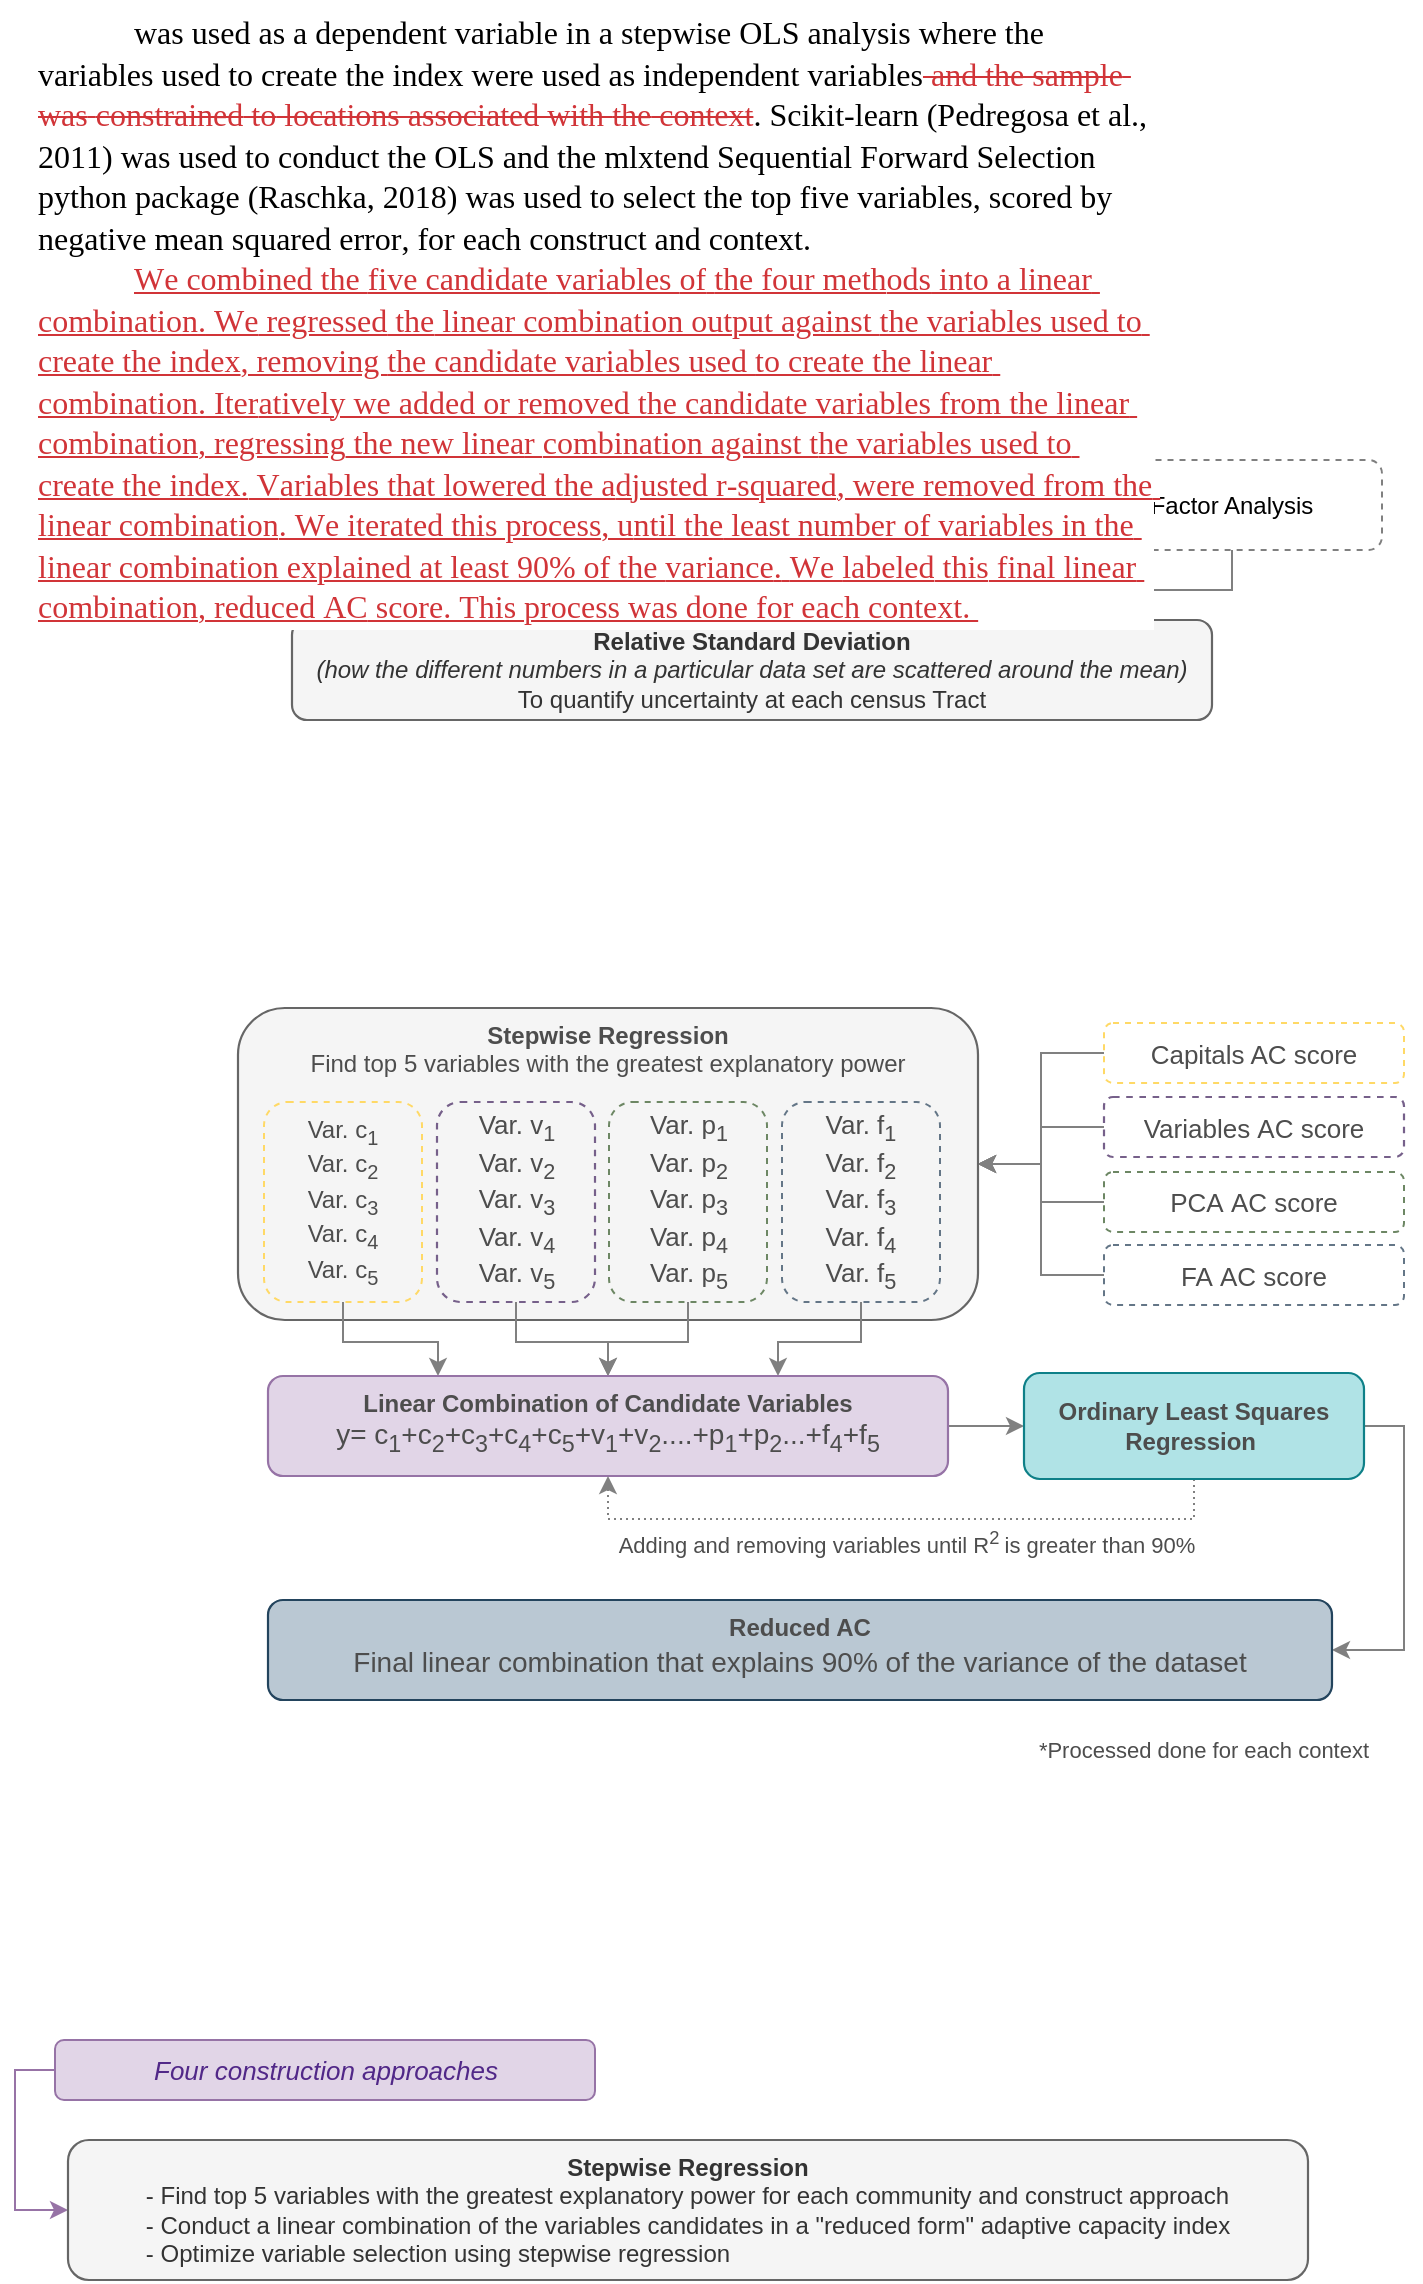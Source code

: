<mxfile version="24.2.2" type="github">
  <diagram name="Page-1" id="65equGSbjDSZer9oPUZJ">
    <mxGraphModel dx="210" dy="1780" grid="1" gridSize="10" guides="1" tooltips="1" connect="1" arrows="1" fold="1" page="1" pageScale="1" pageWidth="850" pageHeight="1100" math="0" shadow="0">
      <root>
        <mxCell id="0" />
        <mxCell id="1" parent="0" />
        <mxCell id="CHyhpadT5GeykP6sat7y-10" style="edgeStyle=orthogonalEdgeStyle;rounded=0;orthogonalLoop=1;jettySize=auto;html=1;exitX=0.5;exitY=1;exitDx=0;exitDy=0;strokeColor=#808080;" parent="1" source="CHyhpadT5GeykP6sat7y-1" target="CHyhpadT5GeykP6sat7y-5" edge="1">
          <mxGeometry relative="1" as="geometry" />
        </mxCell>
        <mxCell id="CHyhpadT5GeykP6sat7y-1" value="Variables" style="text;html=1;strokeColor=#512888;fillColor=none;align=center;verticalAlign=middle;whiteSpace=wrap;rounded=1;fontSize=12;fontColor=default;dashed=1;strokeWidth=1.1;labelBorderColor=none;labelBackgroundColor=none;" parent="1" vertex="1">
          <mxGeometry x="1180" y="140" width="150" height="45" as="geometry" />
        </mxCell>
        <mxCell id="CHyhpadT5GeykP6sat7y-6" style="edgeStyle=orthogonalEdgeStyle;rounded=0;orthogonalLoop=1;jettySize=auto;html=1;exitX=0.5;exitY=1;exitDx=0;exitDy=0;entryX=0.5;entryY=0;entryDx=0;entryDy=0;strokeColor=#808080;" parent="1" source="CHyhpadT5GeykP6sat7y-2" target="CHyhpadT5GeykP6sat7y-5" edge="1">
          <mxGeometry relative="1" as="geometry">
            <Array as="points">
              <mxPoint x="1095" y="205" />
              <mxPoint x="1334" y="205" />
            </Array>
          </mxGeometry>
        </mxCell>
        <mxCell id="CHyhpadT5GeykP6sat7y-2" value="&lt;font color=&quot;#000000&quot;&gt;Capitals&lt;/font&gt;" style="text;html=1;strokeColor=#000000;fillColor=none;align=center;verticalAlign=middle;whiteSpace=wrap;rounded=1;fontSize=13;fontColor=#666666;dashed=1;dashPattern=1 1;" parent="1" vertex="1">
          <mxGeometry x="1020" y="140" width="150" height="45" as="geometry" />
        </mxCell>
        <mxCell id="CHyhpadT5GeykP6sat7y-11" style="edgeStyle=orthogonalEdgeStyle;rounded=0;orthogonalLoop=1;jettySize=auto;html=1;exitX=0.5;exitY=1;exitDx=0;exitDy=0;entryX=0.5;entryY=0;entryDx=0;entryDy=0;strokeColor=#808080;" parent="1" source="CHyhpadT5GeykP6sat7y-3" target="CHyhpadT5GeykP6sat7y-5" edge="1">
          <mxGeometry relative="1" as="geometry" />
        </mxCell>
        <mxCell id="CHyhpadT5GeykP6sat7y-3" value="&lt;font color=&quot;#000000&quot;&gt;Principal Component&lt;/font&gt;" style="text;html=1;strokeColor=#808080;fillColor=none;align=center;verticalAlign=middle;whiteSpace=wrap;rounded=1;glass=0;shadow=0;fontColor=#666666;dashed=1;" parent="1" vertex="1">
          <mxGeometry x="1340" y="140" width="150" height="45" as="geometry" />
        </mxCell>
        <mxCell id="CHyhpadT5GeykP6sat7y-12" style="edgeStyle=orthogonalEdgeStyle;rounded=0;orthogonalLoop=1;jettySize=auto;html=1;exitX=0.5;exitY=1;exitDx=0;exitDy=0;strokeColor=#808080;" parent="1" source="CHyhpadT5GeykP6sat7y-4" target="CHyhpadT5GeykP6sat7y-5" edge="1">
          <mxGeometry relative="1" as="geometry">
            <Array as="points">
              <mxPoint x="1574" y="205" />
              <mxPoint x="1334" y="205" />
            </Array>
          </mxGeometry>
        </mxCell>
        <mxCell id="CHyhpadT5GeykP6sat7y-4" value="&lt;font color=&quot;#000000&quot;&gt;Factor Analysis&lt;/font&gt;" style="text;html=1;strokeColor=#808080;fillColor=none;align=center;verticalAlign=middle;whiteSpace=wrap;rounded=1;glass=0;shadow=0;fontColor=#666666;dashed=1;" parent="1" vertex="1">
          <mxGeometry x="1499" y="140" width="150" height="45" as="geometry" />
        </mxCell>
        <mxCell id="CHyhpadT5GeykP6sat7y-5" value="&lt;b&gt;Relative Standard Deviation&lt;/b&gt;&lt;br&gt;&lt;i&gt;(how the different numbers in a particular data set are scattered around the mean)&lt;/i&gt;&lt;br&gt;To quantify uncertainty at each census Tract" style="text;html=1;strokeColor=#666666;fillColor=#f5f5f5;align=center;verticalAlign=middle;whiteSpace=wrap;rounded=1;fontSize=12;fontColor=#333333;strokeWidth=1.1;labelBorderColor=none;labelBackgroundColor=none;" parent="1" vertex="1">
          <mxGeometry x="1104" y="220" width="460" height="50" as="geometry" />
        </mxCell>
        <mxCell id="JvXEF1yzR9RJbC-693Ci-1" value="Four construction approaches" style="text;html=1;strokeColor=none;fillColor=none;align=center;verticalAlign=middle;whiteSpace=wrap;rounded=0;fontSize=13;fontStyle=2;fontColor=#512888;" parent="1" vertex="1">
          <mxGeometry x="1020" y="110" width="620" height="30" as="geometry" />
        </mxCell>
        <mxCell id="volD1NaZDpB-2U4wbK3S-4" style="edgeStyle=orthogonalEdgeStyle;rounded=0;orthogonalLoop=1;jettySize=auto;html=1;exitX=0;exitY=0.5;exitDx=0;exitDy=0;entryX=0;entryY=0.5;entryDx=0;entryDy=0;strokeColor=#9773a6;" parent="1" source="volD1NaZDpB-2U4wbK3S-1" target="volD1NaZDpB-2U4wbK3S-2" edge="1">
          <mxGeometry relative="1" as="geometry" />
        </mxCell>
        <mxCell id="volD1NaZDpB-2U4wbK3S-1" value="Four construction approaches" style="text;html=1;strokeColor=#9673a6;fillColor=#e1d5e7;align=center;verticalAlign=middle;whiteSpace=wrap;rounded=1;fontSize=13;fontStyle=2;fontColor=#512888;" parent="1" vertex="1">
          <mxGeometry x="985.5" y="930" width="270" height="30" as="geometry" />
        </mxCell>
        <mxCell id="volD1NaZDpB-2U4wbK3S-2" value="&lt;div style=&quot;&quot;&gt;&lt;b style=&quot;background-color: initial;&quot;&gt;Stepwise&amp;nbsp;Regression&lt;/b&gt;&lt;/div&gt;&lt;div style=&quot;&quot;&gt;&lt;span style=&quot;background-color: initial;&quot;&gt;&lt;div style=&quot;text-align: left;&quot;&gt;&lt;span style=&quot;background-color: initial;&quot;&gt;- Find top 5 variables with the greatest explanatory power for each community and construct&amp;nbsp;approach&lt;/span&gt;&lt;/div&gt;&lt;/span&gt;&lt;span style=&quot;background-color: initial;&quot;&gt;&lt;div style=&quot;text-align: left;&quot;&gt;&lt;span style=&quot;background-color: initial;&quot;&gt;- Conduct a linear combination of the variables candidates&amp;nbsp;in a &quot;reduced form&quot; adaptive capacity index&lt;/span&gt;&lt;/div&gt;&lt;/span&gt;&lt;span style=&quot;background-color: initial;&quot;&gt;&lt;div style=&quot;text-align: left;&quot;&gt;&lt;span style=&quot;background-color: initial;&quot;&gt;- Optimize variable selection using stepwise regression&lt;/span&gt;&lt;/div&gt;&lt;/span&gt;&lt;/div&gt;" style="text;html=1;strokeColor=#666666;fillColor=#f5f5f5;align=center;verticalAlign=middle;whiteSpace=wrap;rounded=1;fontSize=12;fontColor=#333333;strokeWidth=1.1;labelBorderColor=none;labelBackgroundColor=none;" parent="1" vertex="1">
          <mxGeometry x="992" y="980" width="620" height="70" as="geometry" />
        </mxCell>
        <mxCell id="CiPtJtfEncGm_2vBSK0f-44" style="edgeStyle=orthogonalEdgeStyle;rounded=0;orthogonalLoop=1;jettySize=auto;html=1;exitX=0;exitY=0.5;exitDx=0;exitDy=0;entryX=1;entryY=0.5;entryDx=0;entryDy=0;strokeColor=#808080;align=center;verticalAlign=middle;fontFamily=Helvetica;fontSize=11;fontColor=#4D4D4D;labelBackgroundColor=default;endArrow=classic;" edge="1" parent="1" source="CiPtJtfEncGm_2vBSK0f-5" target="CiPtJtfEncGm_2vBSK0f-10">
          <mxGeometry relative="1" as="geometry" />
        </mxCell>
        <mxCell id="CiPtJtfEncGm_2vBSK0f-5" value="&lt;font style=&quot;font-size: 13px;&quot;&gt;Variables&amp;nbsp;AC score&lt;/font&gt;" style="text;html=1;strokeColor=#76608A;fillColor=none;align=center;verticalAlign=middle;whiteSpace=wrap;rounded=1;fontSize=12;fontColor=#4D4D4D;dashed=1;strokeWidth=1.1;labelBorderColor=none;labelBackgroundColor=none;" vertex="1" parent="1">
          <mxGeometry x="1510" y="458.5" width="150" height="30" as="geometry" />
        </mxCell>
        <mxCell id="CiPtJtfEncGm_2vBSK0f-43" style="edgeStyle=orthogonalEdgeStyle;rounded=0;orthogonalLoop=1;jettySize=auto;html=1;exitX=0;exitY=0.5;exitDx=0;exitDy=0;entryX=1;entryY=0.5;entryDx=0;entryDy=0;strokeColor=#808080;align=center;verticalAlign=middle;fontFamily=Helvetica;fontSize=11;fontColor=#4D4D4D;labelBackgroundColor=default;endArrow=classic;" edge="1" parent="1" source="CiPtJtfEncGm_2vBSK0f-6" target="CiPtJtfEncGm_2vBSK0f-10">
          <mxGeometry relative="1" as="geometry" />
        </mxCell>
        <mxCell id="CiPtJtfEncGm_2vBSK0f-6" value="&lt;font style=&quot;font-size: 13px;&quot;&gt;Capitals AC score&lt;/font&gt;" style="text;html=1;strokeColor=#FFD966;fillColor=none;align=center;verticalAlign=middle;whiteSpace=wrap;rounded=1;fontSize=12;fontColor=#4D4D4D;dashed=1;fontFamily=Helvetica;labelBorderColor=none;labelBackgroundColor=none;" vertex="1" parent="1">
          <mxGeometry x="1510" y="421.5" width="150" height="30" as="geometry" />
        </mxCell>
        <mxCell id="CiPtJtfEncGm_2vBSK0f-45" style="edgeStyle=orthogonalEdgeStyle;rounded=0;orthogonalLoop=1;jettySize=auto;html=1;exitX=0;exitY=0.5;exitDx=0;exitDy=0;strokeColor=#808080;align=center;verticalAlign=middle;fontFamily=Helvetica;fontSize=11;fontColor=#4D4D4D;labelBackgroundColor=default;endArrow=classic;" edge="1" parent="1" source="CiPtJtfEncGm_2vBSK0f-7" target="CiPtJtfEncGm_2vBSK0f-10">
          <mxGeometry relative="1" as="geometry" />
        </mxCell>
        <mxCell id="CiPtJtfEncGm_2vBSK0f-7" value="&lt;font style=&quot;font-size: 13px;&quot;&gt;&lt;font style=&quot;font-size: 13px;&quot;&gt;PCA&amp;nbsp;&lt;/font&gt;&lt;span style=&quot;&quot;&gt;AC score&lt;/span&gt;&lt;/font&gt;" style="text;html=1;strokeColor=#6D8764;fillColor=none;align=center;verticalAlign=middle;whiteSpace=wrap;rounded=1;glass=0;shadow=0;fontColor=#4D4D4D;dashed=1;" vertex="1" parent="1">
          <mxGeometry x="1510" y="496" width="150" height="30" as="geometry" />
        </mxCell>
        <mxCell id="CiPtJtfEncGm_2vBSK0f-46" style="edgeStyle=orthogonalEdgeStyle;rounded=0;orthogonalLoop=1;jettySize=auto;html=1;exitX=0;exitY=0.5;exitDx=0;exitDy=0;entryX=1;entryY=0.5;entryDx=0;entryDy=0;strokeColor=#808080;align=center;verticalAlign=middle;fontFamily=Helvetica;fontSize=11;fontColor=#4D4D4D;labelBackgroundColor=default;endArrow=classic;" edge="1" parent="1" source="CiPtJtfEncGm_2vBSK0f-8" target="CiPtJtfEncGm_2vBSK0f-10">
          <mxGeometry relative="1" as="geometry" />
        </mxCell>
        <mxCell id="CiPtJtfEncGm_2vBSK0f-8" value="&lt;font style=&quot;font-size: 13px;&quot;&gt;&lt;font style=&quot;font-size: 13px;&quot;&gt;FA&amp;nbsp;&lt;/font&gt;&lt;span style=&quot;&quot;&gt;AC score&lt;/span&gt;&lt;/font&gt;" style="text;html=1;strokeColor=#647687;fillColor=none;align=center;verticalAlign=middle;whiteSpace=wrap;rounded=1;glass=0;shadow=0;fontColor=#4D4D4D;dashed=1;" vertex="1" parent="1">
          <mxGeometry x="1510" y="532.5" width="150" height="30" as="geometry" />
        </mxCell>
        <mxCell id="CiPtJtfEncGm_2vBSK0f-9" value="&lt;div class=&quot;OutlineElement Ltr SCXW232975335 BCX0&quot; style=&quot;-webkit-user-drag: none; -webkit-tap-highlight-color: transparent; margin: 0px; padding: 0px; user-select: text; clear: both; cursor: text; overflow: visible; position: relative; direction: ltr; color: rgb(0, 0, 0); font-family: &amp;quot;Segoe UI&amp;quot;, &amp;quot;Segoe UI Web&amp;quot;, Arial, Verdana, sans-serif; font-size: 12px; font-style: normal; font-variant-ligatures: normal; font-variant-caps: normal; font-weight: 400; letter-spacing: normal; orphans: 2; text-align: start; text-indent: 0px; text-transform: none; widows: 2; word-spacing: 0px; -webkit-text-stroke-width: 0px; white-space: normal; background-color: rgb(255, 255, 255); text-decoration-thickness: initial; text-decoration-style: initial; text-decoration-color: initial;&quot;&gt;&lt;p class=&quot;Paragraph SCXW232975335 BCX0&quot; style=&quot;-webkit-user-drag: none; -webkit-tap-highlight-color: transparent; margin: auto 0px; padding: 0px; user-select: text; overflow-wrap: break-word; white-space: pre-wrap; font-weight: normal; font-style: normal; vertical-align: baseline; font-kerning: none; background-color: rgb(255, 255, 255); color: windowtext; text-align: left; text-indent: 48px;&quot;&gt;&lt;span data-contrast=&quot;none&quot; lang=&quot;EN-US&quot; class=&quot;TextRun Highlight SCXW232975335 BCX0&quot; style=&quot;-webkit-user-drag: none; -webkit-tap-highlight-color: transparent; margin: 0px; padding: 0px; user-select: text; outline: transparent solid 1px; font-variant-ligatures: none !important; color: rgb(0, 0, 0); background-color: rgb(255, 255, 255); font-size: 12pt; line-height: 20.504px; font-family: &amp;quot;Times New Roman&amp;quot;, &amp;quot;Times New Roman_EmbeddedFont&amp;quot;, &amp;quot;Times New Roman_MSFontService&amp;quot;, serif;&quot;&gt;&lt;span class=&quot;NormalTextRun SCXW232975335 BCX0&quot; data-ccp-parastyle=&quot;Normal (Web)&quot; style=&quot;-webkit-user-drag: none; -webkit-tap-highlight-color: transparent; margin: 0px; padding: 0px; user-select: text;&quot;&gt;was used as a dependent variable in a stepwise OLS analysis where the variables used to create the index were used as independent variables&lt;/span&gt;&lt;/span&gt;&lt;span class=&quot;TrackChangeTextDeletionMarker TrackedChange SCXW232975335 BCX0&quot; style=&quot;-webkit-user-drag: none; -webkit-tap-highlight-color: transparent; margin: 0px; padding: 0px; user-select: text; color: rgb(209, 52, 56);&quot;&gt;&lt;span data-contrast=&quot;none&quot; lang=&quot;EN-US&quot; class=&quot;TextRun Highlight SCXW232975335 BCX0&quot; style=&quot;-webkit-user-drag: none; -webkit-tap-highlight-color: transparent; margin: 0px; padding: 0px; user-select: text; outline: transparent solid 1px; font-variant-ligatures: none !important; color: rgb(209, 52, 56); background-color: rgb(255, 255, 255); font-size: 12pt; line-height: 20.504px; font-family: &amp;quot;Times New Roman&amp;quot;, &amp;quot;Times New Roman_EmbeddedFont&amp;quot;, &amp;quot;Times New Roman_MSFontService&amp;quot;, serif;&quot;&gt;&lt;span class=&quot;NormalTextRun TrackChangeTextDeletion SCXW232975335 BCX0&quot; data-ccp-parastyle=&quot;Normal (Web)&quot; style=&quot;-webkit-user-drag: none; -webkit-tap-highlight-color: transparent; margin: 0px; padding: 0px; user-select: text; text-decoration: line-through;&quot;&gt; and the sample was&lt;/span&gt;&lt;span class=&quot;NormalTextRun TrackChangeTextDeletion SCXW232975335 BCX0&quot; data-ccp-parastyle=&quot;Normal (Web)&quot; style=&quot;-webkit-user-drag: none; -webkit-tap-highlight-color: transparent; margin: 0px; padding: 0px; user-select: text; text-decoration: line-through;&quot;&gt; &lt;/span&gt;&lt;span class=&quot;NormalTextRun TrackChangeTextDeletion SCXW232975335 BCX0&quot; data-ccp-parastyle=&quot;Normal (Web)&quot; style=&quot;-webkit-user-drag: none; -webkit-tap-highlight-color: transparent; margin: 0px; padding: 0px; user-select: text; text-decoration: line-through;&quot;&gt;constrained&lt;/span&gt;&lt;span class=&quot;NormalTextRun TrackChangeTextDeletion SCXW232975335 BCX0&quot; data-ccp-parastyle=&quot;Normal (Web)&quot; style=&quot;-webkit-user-drag: none; -webkit-tap-highlight-color: transparent; margin: 0px; padding: 0px; user-select: text; text-decoration: line-through;&quot;&gt; to&lt;/span&gt;&lt;span class=&quot;NormalTextRun TrackChangeTextDeletion SCXW232975335 BCX0&quot; data-ccp-parastyle=&quot;Normal (Web)&quot; style=&quot;-webkit-user-drag: none; -webkit-tap-highlight-color: transparent; margin: 0px; padding: 0px; user-select: text; text-decoration: line-through;&quot;&gt; locations associated with &lt;/span&gt;&lt;span class=&quot;NormalTextRun TrackChangeTextDeletion SCXW232975335 BCX0&quot; data-ccp-parastyle=&quot;Normal (Web)&quot; style=&quot;-webkit-user-drag: none; -webkit-tap-highlight-color: transparent; margin: 0px; padding: 0px; user-select: text; text-decoration: line-through;&quot;&gt;the&lt;/span&gt;&lt;span class=&quot;NormalTextRun TrackChangeTextDeletion SCXW232975335 BCX0&quot; data-ccp-parastyle=&quot;Normal (Web)&quot; style=&quot;-webkit-user-drag: none; -webkit-tap-highlight-color: transparent; margin: 0px; padding: 0px; user-select: text; text-decoration: line-through;&quot;&gt; context&lt;/span&gt;&lt;/span&gt;&lt;/span&gt;&lt;span data-contrast=&quot;none&quot; lang=&quot;EN-US&quot; class=&quot;TextRun Highlight SCXW232975335 BCX0&quot; style=&quot;-webkit-user-drag: none; -webkit-tap-highlight-color: transparent; margin: 0px; padding: 0px; user-select: text; outline: transparent solid 1px; font-variant-ligatures: none !important; color: rgb(0, 0, 0); background-color: rgb(255, 255, 255); font-size: 12pt; line-height: 20.504px; font-family: &amp;quot;Times New Roman&amp;quot;, &amp;quot;Times New Roman_EmbeddedFont&amp;quot;, &amp;quot;Times New Roman_MSFontService&amp;quot;, serif;&quot;&gt;&lt;span class=&quot;NormalTextRun SCXW232975335 BCX0&quot; data-ccp-parastyle=&quot;Normal (Web)&quot; style=&quot;-webkit-user-drag: none; -webkit-tap-highlight-color: transparent; margin: 0px; padding: 0px; user-select: text;&quot;&gt;. &lt;/span&gt;&lt;span class=&quot;NormalTextRun SCXW232975335 BCX0&quot; data-ccp-parastyle=&quot;Normal (Web)&quot; style=&quot;-webkit-user-drag: none; -webkit-tap-highlight-color: transparent; margin: 0px; padding: 0px; user-select: text;&quot;&gt;S&lt;/span&gt;&lt;span class=&quot;NormalTextRun SCXW232975335 BCX0&quot; data-ccp-parastyle=&quot;Normal (Web)&quot; style=&quot;-webkit-user-drag: none; -webkit-tap-highlight-color: transparent; margin: 0px; padding: 0px; user-select: text;&quot;&gt;cikit-learn (Pedregosa et al., 2011) was used to conduct the OLS&lt;/span&gt;&lt;span class=&quot;NormalTextRun SCXW232975335 BCX0&quot; data-ccp-parastyle=&quot;Normal (Web)&quot; style=&quot;-webkit-user-drag: none; -webkit-tap-highlight-color: transparent; margin: 0px; padding: 0px; user-select: text;&quot;&gt; and th&lt;/span&gt;&lt;span class=&quot;NormalTextRun SCXW232975335 BCX0&quot; data-ccp-parastyle=&quot;Normal (Web)&quot; style=&quot;-webkit-user-drag: none; -webkit-tap-highlight-color: transparent; margin: 0px; padding: 0px; user-select: text;&quot;&gt;e &lt;/span&gt;&lt;span class=&quot;NormalTextRun SCXW232975335 BCX0&quot; data-ccp-parastyle=&quot;Normal (Web)&quot; style=&quot;-webkit-user-drag: none; -webkit-tap-highlight-color: transparent; margin: 0px; padding: 0px; user-select: text;&quot;&gt;mlxtend&lt;/span&gt;&lt;span class=&quot;NormalTextRun SCXW232975335 BCX0&quot; data-ccp-parastyle=&quot;Normal (Web)&quot; style=&quot;-webkit-user-drag: none; -webkit-tap-highlight-color: transparent; margin: 0px; padding: 0px; user-select: text;&quot;&gt; Sequential Forward Selection python package (Raschka, 2018) was used to select the top &lt;/span&gt;&lt;span class=&quot;NormalTextRun SCXW232975335 BCX0&quot; data-ccp-parastyle=&quot;Normal (Web)&quot; style=&quot;-webkit-user-drag: none; -webkit-tap-highlight-color: transparent; margin: 0px; padding: 0px; user-select: text;&quot;&gt;five&lt;/span&gt;&lt;span class=&quot;NormalTextRun SCXW232975335 BCX0&quot; data-ccp-parastyle=&quot;Normal (Web)&quot; style=&quot;-webkit-user-drag: none; -webkit-tap-highlight-color: transparent; margin: 0px; padding: 0px; user-select: text;&quot;&gt; variables&lt;/span&gt;&lt;span class=&quot;NormalTextRun SCXW232975335 BCX0&quot; data-ccp-parastyle=&quot;Normal (Web)&quot; style=&quot;-webkit-user-drag: none; -webkit-tap-highlight-color: transparent; margin: 0px; padding: 0px; user-select: text;&quot;&gt;,&lt;/span&gt;&lt;span class=&quot;NormalTextRun SCXW232975335 BCX0&quot; data-ccp-parastyle=&quot;Normal (Web)&quot; style=&quot;-webkit-user-drag: none; -webkit-tap-highlight-color: transparent; margin: 0px; padding: 0px; user-select: text;&quot;&gt; scored by negative mean squared error&lt;/span&gt;&lt;span class=&quot;NormalTextRun SCXW232975335 BCX0&quot; data-ccp-parastyle=&quot;Normal (Web)&quot; style=&quot;-webkit-user-drag: none; -webkit-tap-highlight-color: transparent; margin: 0px; padding: 0px; user-select: text;&quot;&gt;,&lt;/span&gt;&lt;span class=&quot;NormalTextRun SCXW232975335 BCX0&quot; data-ccp-parastyle=&quot;Normal (Web)&quot; style=&quot;-webkit-user-drag: none; -webkit-tap-highlight-color: transparent; margin: 0px; padding: 0px; user-select: text;&quot;&gt; for each construct&lt;/span&gt;&lt;span class=&quot;NormalTextRun SCXW232975335 BCX0&quot; data-ccp-parastyle=&quot;Normal (Web)&quot; style=&quot;-webkit-user-drag: none; -webkit-tap-highlight-color: transparent; margin: 0px; padding: 0px; user-select: text;&quot;&gt; and context&lt;/span&gt;&lt;span class=&quot;NormalTextRun SCXW232975335 BCX0&quot; data-ccp-parastyle=&quot;Normal (Web)&quot; style=&quot;-webkit-user-drag: none; -webkit-tap-highlight-color: transparent; margin: 0px; padding: 0px; user-select: text;&quot;&gt;. &lt;/span&gt;&lt;/span&gt;&lt;span class=&quot;EOP TrackedChange SCXW232975335 BCX0&quot; data-ccp-props=&quot;{&amp;quot;134233117&amp;quot;:true,&amp;quot;134233118&amp;quot;:true,&amp;quot;335557856&amp;quot;:16777215,&amp;quot;335559731&amp;quot;:720}&quot; style=&quot;-webkit-user-drag: none; -webkit-tap-highlight-color: transparent; margin: 0px; padding: 0px; user-select: text; font-size: 12pt; line-height: 20.504px; font-family: &amp;quot;Times New Roman&amp;quot;, &amp;quot;Times New Roman_EmbeddedFont&amp;quot;, &amp;quot;Times New Roman_MSFontService&amp;quot;, serif; color: rgb(209, 52, 56);&quot;&gt;&amp;nbsp;&lt;/span&gt;&lt;/p&gt;&lt;/div&gt;&lt;div class=&quot;OutlineElement Ltr SCXW232975335 BCX0&quot; style=&quot;-webkit-user-drag: none; -webkit-tap-highlight-color: transparent; margin: 0px; padding: 0px; user-select: text; clear: both; cursor: text; overflow: visible; position: relative; direction: ltr; color: rgb(0, 0, 0); font-family: &amp;quot;Segoe UI&amp;quot;, &amp;quot;Segoe UI Web&amp;quot;, Arial, Verdana, sans-serif; font-size: 12px; font-style: normal; font-variant-ligatures: normal; font-variant-caps: normal; font-weight: 400; letter-spacing: normal; orphans: 2; text-align: start; text-indent: 0px; text-transform: none; widows: 2; word-spacing: 0px; -webkit-text-stroke-width: 0px; white-space: normal; background-color: rgb(255, 255, 255); text-decoration-thickness: initial; text-decoration-style: initial; text-decoration-color: initial;&quot;&gt;&lt;p class=&quot;Paragraph SCXW232975335 BCX0&quot; lang=&quot;EN-US&quot; style=&quot;-webkit-user-drag: none; -webkit-tap-highlight-color: transparent; margin: auto 0px; padding: 0px; user-select: text; overflow-wrap: break-word; white-space: pre-wrap; font-weight: normal; font-style: normal; vertical-align: baseline; font-kerning: none; background-color: rgb(255, 255, 255); color: windowtext; text-align: left; text-indent: 48px;&quot;&gt;&lt;span class=&quot;TrackChangeTextInsertion TrackedChange SCXW232975335 BCX0&quot; style=&quot;-webkit-user-drag: none; -webkit-tap-highlight-color: transparent; margin: 0px; padding: 0px; user-select: text; text-decoration: underline; color: rgb(209, 52, 56);&quot;&gt;&lt;span data-contrast=&quot;none&quot; lang=&quot;EN-US&quot; class=&quot;TextRun Highlight SCXW232975335 BCX0&quot; style=&quot;-webkit-user-drag: none; -webkit-tap-highlight-color: transparent; margin: 0px; padding: 0px; user-select: text; outline: transparent solid 1px; font-variant-ligatures: none !important; color: rgb(209, 52, 56); background-color: rgb(255, 255, 255); font-size: 12pt; line-height: 20.504px; font-family: &amp;quot;Times New Roman&amp;quot;, &amp;quot;Times New Roman_EmbeddedFont&amp;quot;, &amp;quot;Times New Roman_MSFontService&amp;quot;, serif;&quot;&gt;&lt;span class=&quot;NormalTextRun SCXW232975335 BCX0&quot; data-ccp-parastyle=&quot;Normal (Web)&quot; style=&quot;-webkit-user-drag: none; -webkit-tap-highlight-color: transparent; margin: 0px; padding: 0px; user-select: text;&quot;&gt;We combined the &lt;/span&gt;&lt;/span&gt;&lt;/span&gt;&lt;span class=&quot;TrackChangeTextInsertion TrackedChange SCXW232975335 BCX0&quot; style=&quot;-webkit-user-drag: none; -webkit-tap-highlight-color: transparent; margin: 0px; padding: 0px; user-select: text; text-decoration: underline; color: rgb(209, 52, 56);&quot;&gt;&lt;span data-contrast=&quot;none&quot; lang=&quot;EN-US&quot; class=&quot;TextRun Highlight SCXW232975335 BCX0&quot; style=&quot;-webkit-user-drag: none; -webkit-tap-highlight-color: transparent; margin: 0px; padding: 0px; user-select: text; outline: transparent solid 1px; font-variant-ligatures: none !important; color: rgb(209, 52, 56); background-color: rgb(255, 255, 255); font-size: 12pt; line-height: 20.504px; font-family: &amp;quot;Times New Roman&amp;quot;, &amp;quot;Times New Roman_EmbeddedFont&amp;quot;, &amp;quot;Times New Roman_MSFontService&amp;quot;, serif;&quot;&gt;&lt;span class=&quot;NormalTextRun SCXW232975335 BCX0&quot; data-ccp-parastyle=&quot;Normal (Web)&quot; style=&quot;-webkit-user-drag: none; -webkit-tap-highlight-color: transparent; margin: 0px; padding: 0px; user-select: text;&quot;&gt;five candidate&lt;/span&gt;&lt;/span&gt;&lt;/span&gt;&lt;span class=&quot;TrackChangeTextInsertion TrackedChange SCXW232975335 BCX0&quot; style=&quot;-webkit-user-drag: none; -webkit-tap-highlight-color: transparent; margin: 0px; padding: 0px; user-select: text; text-decoration: underline; color: rgb(209, 52, 56);&quot;&gt;&lt;span data-contrast=&quot;none&quot; lang=&quot;EN-US&quot; class=&quot;TextRun Highlight SCXW232975335 BCX0&quot; style=&quot;-webkit-user-drag: none; -webkit-tap-highlight-color: transparent; margin: 0px; padding: 0px; user-select: text; outline: transparent solid 1px; font-variant-ligatures: none !important; color: rgb(209, 52, 56); background-color: rgb(255, 255, 255); font-size: 12pt; line-height: 20.504px; font-family: &amp;quot;Times New Roman&amp;quot;, &amp;quot;Times New Roman_EmbeddedFont&amp;quot;, &amp;quot;Times New Roman_MSFontService&amp;quot;, serif;&quot;&gt;&lt;span class=&quot;NormalTextRun SCXW232975335 BCX0&quot; data-ccp-parastyle=&quot;Normal (Web)&quot; style=&quot;-webkit-user-drag: none; -webkit-tap-highlight-color: transparent; margin: 0px; padding: 0px; user-select: text;&quot;&gt; &lt;/span&gt;&lt;/span&gt;&lt;/span&gt;&lt;span class=&quot;TrackChangeTextInsertion TrackedChange SCXW232975335 BCX0&quot; style=&quot;-webkit-user-drag: none; -webkit-tap-highlight-color: transparent; margin: 0px; padding: 0px; user-select: text; text-decoration: underline; color: rgb(209, 52, 56);&quot;&gt;&lt;span data-contrast=&quot;none&quot; lang=&quot;EN-US&quot; class=&quot;TextRun Highlight SCXW232975335 BCX0&quot; style=&quot;-webkit-user-drag: none; -webkit-tap-highlight-color: transparent; margin: 0px; padding: 0px; user-select: text; outline: transparent solid 1px; font-variant-ligatures: none !important; color: rgb(209, 52, 56); background-color: rgb(255, 255, 255); font-size: 12pt; line-height: 20.504px; font-family: &amp;quot;Times New Roman&amp;quot;, &amp;quot;Times New Roman_EmbeddedFont&amp;quot;, &amp;quot;Times New Roman_MSFontService&amp;quot;, serif;&quot;&gt;&lt;span class=&quot;NormalTextRun SCXW232975335 BCX0&quot; data-ccp-parastyle=&quot;Normal (Web)&quot; style=&quot;-webkit-user-drag: none; -webkit-tap-highlight-color: transparent; margin: 0px; padding: 0px; user-select: text;&quot;&gt;variables &lt;/span&gt;&lt;/span&gt;&lt;/span&gt;&lt;span class=&quot;TrackChangeTextInsertion TrackedChange SCXW232975335 BCX0&quot; style=&quot;-webkit-user-drag: none; -webkit-tap-highlight-color: transparent; margin: 0px; padding: 0px; user-select: text; text-decoration: underline; color: rgb(209, 52, 56);&quot;&gt;&lt;span data-contrast=&quot;none&quot; lang=&quot;EN-US&quot; class=&quot;TextRun Highlight SCXW232975335 BCX0&quot; style=&quot;-webkit-user-drag: none; -webkit-tap-highlight-color: transparent; margin: 0px; padding: 0px; user-select: text; outline: transparent solid 1px; font-variant-ligatures: none !important; color: rgb(209, 52, 56); background-color: rgb(255, 255, 255); font-size: 12pt; line-height: 20.504px; font-family: &amp;quot;Times New Roman&amp;quot;, &amp;quot;Times New Roman_EmbeddedFont&amp;quot;, &amp;quot;Times New Roman_MSFontService&amp;quot;, serif;&quot;&gt;&lt;span class=&quot;NormalTextRun SCXW232975335 BCX0&quot; data-ccp-parastyle=&quot;Normal (Web)&quot; style=&quot;-webkit-user-drag: none; -webkit-tap-highlight-color: transparent; margin: 0px; padding: 0px; user-select: text;&quot;&gt;of&lt;/span&gt;&lt;/span&gt;&lt;/span&gt;&lt;span class=&quot;TrackChangeTextInsertion TrackedChange SCXW232975335 BCX0&quot; style=&quot;-webkit-user-drag: none; -webkit-tap-highlight-color: transparent; margin: 0px; padding: 0px; user-select: text; text-decoration: underline; color: rgb(209, 52, 56);&quot;&gt;&lt;span data-contrast=&quot;none&quot; lang=&quot;EN-US&quot; class=&quot;TextRun Highlight SCXW232975335 BCX0&quot; style=&quot;-webkit-user-drag: none; -webkit-tap-highlight-color: transparent; margin: 0px; padding: 0px; user-select: text; outline: transparent solid 1px; font-variant-ligatures: none !important; color: rgb(209, 52, 56); background-color: rgb(255, 255, 255); font-size: 12pt; line-height: 20.504px; font-family: &amp;quot;Times New Roman&amp;quot;, &amp;quot;Times New Roman_EmbeddedFont&amp;quot;, &amp;quot;Times New Roman_MSFontService&amp;quot;, serif;&quot;&gt;&lt;span class=&quot;NormalTextRun SCXW232975335 BCX0&quot; data-ccp-parastyle=&quot;Normal (Web)&quot; style=&quot;-webkit-user-drag: none; -webkit-tap-highlight-color: transparent; margin: 0px; padding: 0px; user-select: text;&quot;&gt; &lt;/span&gt;&lt;/span&gt;&lt;/span&gt;&lt;span class=&quot;TrackChangeTextInsertion TrackedChange SCXW232975335 BCX0&quot; style=&quot;-webkit-user-drag: none; -webkit-tap-highlight-color: transparent; margin: 0px; padding: 0px; user-select: text; text-decoration: underline; color: rgb(209, 52, 56);&quot;&gt;&lt;span data-contrast=&quot;none&quot; lang=&quot;EN-US&quot; class=&quot;TextRun Highlight SCXW232975335 BCX0&quot; style=&quot;-webkit-user-drag: none; -webkit-tap-highlight-color: transparent; margin: 0px; padding: 0px; user-select: text; outline: transparent solid 1px; font-variant-ligatures: none !important; color: rgb(209, 52, 56); background-color: rgb(255, 255, 255); font-size: 12pt; line-height: 20.504px; font-family: &amp;quot;Times New Roman&amp;quot;, &amp;quot;Times New Roman_EmbeddedFont&amp;quot;, &amp;quot;Times New Roman_MSFontService&amp;quot;, serif;&quot;&gt;&lt;span class=&quot;NormalTextRun SCXW232975335 BCX0&quot; data-ccp-parastyle=&quot;Normal (Web)&quot; style=&quot;-webkit-user-drag: none; -webkit-tap-highlight-color: transparent; margin: 0px; padding: 0px; user-select: text;&quot;&gt;the four meth&lt;/span&gt;&lt;/span&gt;&lt;/span&gt;&lt;span class=&quot;TrackChangeTextInsertion TrackedChange SCXW232975335 BCX0&quot; style=&quot;-webkit-user-drag: none; -webkit-tap-highlight-color: transparent; margin: 0px; padding: 0px; user-select: text; text-decoration: underline; color: rgb(209, 52, 56);&quot;&gt;&lt;span data-contrast=&quot;none&quot; lang=&quot;EN-US&quot; class=&quot;TextRun Highlight SCXW232975335 BCX0&quot; style=&quot;-webkit-user-drag: none; -webkit-tap-highlight-color: transparent; margin: 0px; padding: 0px; user-select: text; outline: transparent solid 1px; font-variant-ligatures: none !important; color: rgb(209, 52, 56); background-color: rgb(255, 255, 255); font-size: 12pt; line-height: 20.504px; font-family: &amp;quot;Times New Roman&amp;quot;, &amp;quot;Times New Roman_EmbeddedFont&amp;quot;, &amp;quot;Times New Roman_MSFontService&amp;quot;, serif;&quot;&gt;&lt;span class=&quot;NormalTextRun SCXW232975335 BCX0&quot; data-ccp-parastyle=&quot;Normal (Web)&quot; style=&quot;-webkit-user-drag: none; -webkit-tap-highlight-color: transparent; margin: 0px; padding: 0px; user-select: text;&quot;&gt;ods&lt;/span&gt;&lt;/span&gt;&lt;/span&gt;&lt;span class=&quot;TrackChangeTextInsertion TrackedChange SCXW232975335 BCX0&quot; style=&quot;-webkit-user-drag: none; -webkit-tap-highlight-color: transparent; margin: 0px; padding: 0px; user-select: text; text-decoration: underline; color: rgb(209, 52, 56);&quot;&gt;&lt;span data-contrast=&quot;none&quot; lang=&quot;EN-US&quot; class=&quot;TextRun Highlight SCXW232975335 BCX0&quot; style=&quot;-webkit-user-drag: none; -webkit-tap-highlight-color: transparent; margin: 0px; padding: 0px; user-select: text; outline: transparent solid 1px; font-variant-ligatures: none !important; color: rgb(209, 52, 56); background-color: rgb(255, 255, 255); font-size: 12pt; line-height: 20.504px; font-family: &amp;quot;Times New Roman&amp;quot;, &amp;quot;Times New Roman_EmbeddedFont&amp;quot;, &amp;quot;Times New Roman_MSFontService&amp;quot;, serif;&quot;&gt;&lt;span class=&quot;NormalTextRun SCXW232975335 BCX0&quot; data-ccp-parastyle=&quot;Normal (Web)&quot; style=&quot;-webkit-user-drag: none; -webkit-tap-highlight-color: transparent; margin: 0px; padding: 0px; user-select: text;&quot;&gt; into a linear combinatio&lt;/span&gt;&lt;/span&gt;&lt;/span&gt;&lt;span class=&quot;TrackChangeTextInsertion TrackedChange SCXW232975335 BCX0&quot; style=&quot;-webkit-user-drag: none; -webkit-tap-highlight-color: transparent; margin: 0px; padding: 0px; user-select: text; text-decoration: underline; color: rgb(209, 52, 56);&quot;&gt;&lt;span data-contrast=&quot;none&quot; lang=&quot;EN-US&quot; class=&quot;TextRun Highlight SCXW232975335 BCX0&quot; style=&quot;-webkit-user-drag: none; -webkit-tap-highlight-color: transparent; margin: 0px; padding: 0px; user-select: text; outline: transparent solid 1px; font-variant-ligatures: none !important; color: rgb(209, 52, 56); background-color: rgb(255, 255, 255); font-size: 12pt; line-height: 20.504px; font-family: &amp;quot;Times New Roman&amp;quot;, &amp;quot;Times New Roman_EmbeddedFont&amp;quot;, &amp;quot;Times New Roman_MSFontService&amp;quot;, serif;&quot;&gt;&lt;span class=&quot;NormalTextRun SCXW232975335 BCX0&quot; data-ccp-parastyle=&quot;Normal (Web)&quot; style=&quot;-webkit-user-drag: none; -webkit-tap-highlight-color: transparent; margin: 0px; padding: 0px; user-select: text;&quot;&gt;n&lt;/span&gt;&lt;/span&gt;&lt;/span&gt;&lt;span class=&quot;TrackChangeTextInsertion TrackedChange SCXW232975335 BCX0&quot; style=&quot;-webkit-user-drag: none; -webkit-tap-highlight-color: transparent; margin: 0px; padding: 0px; user-select: text; text-decoration: underline; color: rgb(209, 52, 56);&quot;&gt;&lt;span data-contrast=&quot;none&quot; lang=&quot;EN-US&quot; class=&quot;TextRun Highlight SCXW232975335 BCX0&quot; style=&quot;-webkit-user-drag: none; -webkit-tap-highlight-color: transparent; margin: 0px; padding: 0px; user-select: text; outline: transparent solid 1px; font-variant-ligatures: none !important; color: rgb(209, 52, 56); background-color: rgb(255, 255, 255); font-size: 12pt; line-height: 20.504px; font-family: &amp;quot;Times New Roman&amp;quot;, &amp;quot;Times New Roman_EmbeddedFont&amp;quot;, &amp;quot;Times New Roman_MSFontService&amp;quot;, serif;&quot;&gt;&lt;span class=&quot;NormalTextRun SCXW232975335 BCX0&quot; data-ccp-parastyle=&quot;Normal (Web)&quot; style=&quot;-webkit-user-drag: none; -webkit-tap-highlight-color: transparent; margin: 0px; padding: 0px; user-select: text;&quot;&gt;.&lt;/span&gt;&lt;/span&gt;&lt;/span&gt;&lt;span class=&quot;TrackChangeTextInsertion TrackedChange SCXW232975335 BCX0&quot; style=&quot;-webkit-user-drag: none; -webkit-tap-highlight-color: transparent; margin: 0px; padding: 0px; user-select: text; text-decoration: underline; color: rgb(209, 52, 56);&quot;&gt;&lt;span data-contrast=&quot;none&quot; lang=&quot;EN-US&quot; class=&quot;TextRun Highlight SCXW232975335 BCX0&quot; style=&quot;-webkit-user-drag: none; -webkit-tap-highlight-color: transparent; margin: 0px; padding: 0px; user-select: text; outline: transparent solid 1px; font-variant-ligatures: none !important; color: rgb(209, 52, 56); background-color: rgb(255, 255, 255); font-size: 12pt; line-height: 20.504px; font-family: &amp;quot;Times New Roman&amp;quot;, &amp;quot;Times New Roman_EmbeddedFont&amp;quot;, &amp;quot;Times New Roman_MSFontService&amp;quot;, serif;&quot;&gt;&lt;span class=&quot;NormalTextRun SCXW232975335 BCX0&quot; data-ccp-parastyle=&quot;Normal (Web)&quot; style=&quot;-webkit-user-drag: none; -webkit-tap-highlight-color: transparent; margin: 0px; padding: 0px; user-select: text;&quot;&gt; We&lt;/span&gt;&lt;span class=&quot;NormalTextRun SCXW232975335 BCX0&quot; data-ccp-parastyle=&quot;Normal (Web)&quot; style=&quot;-webkit-user-drag: none; -webkit-tap-highlight-color: transparent; margin: 0px; padding: 0px; user-select: text;&quot;&gt; regressed&lt;/span&gt;&lt;span class=&quot;NormalTextRun SCXW232975335 BCX0&quot; data-ccp-parastyle=&quot;Normal (Web)&quot; style=&quot;-webkit-user-drag: none; -webkit-tap-highlight-color: transparent; margin: 0px; padding: 0px; user-select: text;&quot;&gt; the&lt;/span&gt;&lt;/span&gt;&lt;/span&gt;&lt;span class=&quot;TrackChangeTextInsertion TrackedChange SCXW232975335 BCX0&quot; style=&quot;-webkit-user-drag: none; -webkit-tap-highlight-color: transparent; margin: 0px; padding: 0px; user-select: text; text-decoration: underline; color: rgb(209, 52, 56);&quot;&gt;&lt;span data-contrast=&quot;none&quot; lang=&quot;EN-US&quot; class=&quot;TextRun Highlight SCXW232975335 BCX0&quot; style=&quot;-webkit-user-drag: none; -webkit-tap-highlight-color: transparent; margin: 0px; padding: 0px; user-select: text; outline: transparent solid 1px; font-variant-ligatures: none !important; color: rgb(209, 52, 56); background-color: rgb(255, 255, 255); font-size: 12pt; line-height: 20.504px; font-family: &amp;quot;Times New Roman&amp;quot;, &amp;quot;Times New Roman_EmbeddedFont&amp;quot;, &amp;quot;Times New Roman_MSFontService&amp;quot;, serif;&quot;&gt;&lt;span class=&quot;NormalTextRun SCXW232975335 BCX0&quot; data-ccp-parastyle=&quot;Normal (Web)&quot; style=&quot;-webkit-user-drag: none; -webkit-tap-highlight-color: transparent; margin: 0px; padding: 0px; user-select: text;&quot;&gt; linear combination outp&lt;/span&gt;&lt;/span&gt;&lt;/span&gt;&lt;span class=&quot;TrackChangeTextInsertion TrackedChange SCXW232975335 BCX0&quot; style=&quot;-webkit-user-drag: none; -webkit-tap-highlight-color: transparent; margin: 0px; padding: 0px; user-select: text; text-decoration: underline; color: rgb(209, 52, 56);&quot;&gt;&lt;span data-contrast=&quot;none&quot; lang=&quot;EN-US&quot; class=&quot;TextRun Highlight SCXW232975335 BCX0&quot; style=&quot;-webkit-user-drag: none; -webkit-tap-highlight-color: transparent; margin: 0px; padding: 0px; user-select: text; outline: transparent solid 1px; font-variant-ligatures: none !important; color: rgb(209, 52, 56); background-color: rgb(255, 255, 255); font-size: 12pt; line-height: 20.504px; font-family: &amp;quot;Times New Roman&amp;quot;, &amp;quot;Times New Roman_EmbeddedFont&amp;quot;, &amp;quot;Times New Roman_MSFontService&amp;quot;, serif;&quot;&gt;&lt;span class=&quot;NormalTextRun SCXW232975335 BCX0&quot; data-ccp-parastyle=&quot;Normal (Web)&quot; style=&quot;-webkit-user-drag: none; -webkit-tap-highlight-color: transparent; margin: 0px; padding: 0px; user-select: text;&quot;&gt;ut against &lt;/span&gt;&lt;/span&gt;&lt;/span&gt;&lt;span class=&quot;TrackChangeTextInsertion TrackedChange SCXW232975335 BCX0&quot; style=&quot;-webkit-user-drag: none; -webkit-tap-highlight-color: transparent; margin: 0px; padding: 0px; user-select: text; text-decoration: underline; color: rgb(209, 52, 56);&quot;&gt;&lt;span data-contrast=&quot;none&quot; lang=&quot;EN-US&quot; class=&quot;TextRun Highlight SCXW232975335 BCX0&quot; style=&quot;-webkit-user-drag: none; -webkit-tap-highlight-color: transparent; margin: 0px; padding: 0px; user-select: text; outline: transparent solid 1px; font-variant-ligatures: none !important; color: rgb(209, 52, 56); background-color: rgb(255, 255, 255); font-size: 12pt; line-height: 20.504px; font-family: &amp;quot;Times New Roman&amp;quot;, &amp;quot;Times New Roman_EmbeddedFont&amp;quot;, &amp;quot;Times New Roman_MSFontService&amp;quot;, serif;&quot;&gt;&lt;span class=&quot;NormalTextRun SCXW232975335 BCX0&quot; data-ccp-parastyle=&quot;Normal (Web)&quot; style=&quot;-webkit-user-drag: none; -webkit-tap-highlight-color: transparent; margin: 0px; padding: 0px; user-select: text;&quot;&gt;the variables used to create the index&lt;/span&gt;&lt;span class=&quot;NormalTextRun SCXW232975335 BCX0&quot; data-ccp-parastyle=&quot;Normal (Web)&quot; style=&quot;-webkit-user-drag: none; -webkit-tap-highlight-color: transparent; margin: 0px; padding: 0px; user-select: text;&quot;&gt;, removing &lt;/span&gt;&lt;/span&gt;&lt;/span&gt;&lt;span class=&quot;TrackChangeTextInsertion TrackedChange SCXW232975335 BCX0&quot; style=&quot;-webkit-user-drag: none; -webkit-tap-highlight-color: transparent; margin: 0px; padding: 0px; user-select: text; text-decoration: underline; color: rgb(209, 52, 56);&quot;&gt;&lt;span data-contrast=&quot;none&quot; lang=&quot;EN-US&quot; class=&quot;TextRun Highlight SCXW232975335 BCX0&quot; style=&quot;-webkit-user-drag: none; -webkit-tap-highlight-color: transparent; margin: 0px; padding: 0px; user-select: text; outline: transparent solid 1px; font-variant-ligatures: none !important; color: rgb(209, 52, 56); background-color: rgb(255, 255, 255); font-size: 12pt; line-height: 20.504px; font-family: &amp;quot;Times New Roman&amp;quot;, &amp;quot;Times New Roman_EmbeddedFont&amp;quot;, &amp;quot;Times New Roman_MSFontService&amp;quot;, serif;&quot;&gt;&lt;span class=&quot;NormalTextRun SCXW232975335 BCX0&quot; data-ccp-parastyle=&quot;Normal (Web)&quot; style=&quot;-webkit-user-drag: none; -webkit-tap-highlight-color: transparent; margin: 0px; padding: 0px; user-select: text;&quot;&gt;the candidate variables used &lt;/span&gt;&lt;span class=&quot;NormalTextRun SCXW232975335 BCX0&quot; data-ccp-parastyle=&quot;Normal (Web)&quot; style=&quot;-webkit-user-drag: none; -webkit-tap-highlight-color: transparent; margin: 0px; padding: 0px; user-select: text;&quot;&gt;to create the linear combination.&lt;/span&gt;&lt;/span&gt;&lt;/span&gt;&lt;span class=&quot;TrackChangeTextInsertion TrackedChange SCXW232975335 BCX0&quot; style=&quot;-webkit-user-drag: none; -webkit-tap-highlight-color: transparent; margin: 0px; padding: 0px; user-select: text; text-decoration: underline; color: rgb(209, 52, 56);&quot;&gt;&lt;span data-contrast=&quot;none&quot; lang=&quot;EN-US&quot; class=&quot;TextRun Highlight SCXW232975335 BCX0&quot; style=&quot;-webkit-user-drag: none; -webkit-tap-highlight-color: transparent; margin: 0px; padding: 0px; user-select: text; outline: transparent solid 1px; font-variant-ligatures: none !important; color: rgb(209, 52, 56); background-color: rgb(255, 255, 255); font-size: 12pt; line-height: 20.504px; font-family: &amp;quot;Times New Roman&amp;quot;, &amp;quot;Times New Roman_EmbeddedFont&amp;quot;, &amp;quot;Times New Roman_MSFontService&amp;quot;, serif;&quot;&gt;&lt;span class=&quot;NormalTextRun SCXW232975335 BCX0&quot; data-ccp-parastyle=&quot;Normal (Web)&quot; style=&quot;-webkit-user-drag: none; -webkit-tap-highlight-color: transparent; margin: 0px; padding: 0px; user-select: text;&quot;&gt; Iter&lt;/span&gt;&lt;/span&gt;&lt;/span&gt;&lt;span class=&quot;TrackChangeTextInsertion TrackedChange SCXW232975335 BCX0&quot; style=&quot;-webkit-user-drag: none; -webkit-tap-highlight-color: transparent; margin: 0px; padding: 0px; user-select: text; text-decoration: underline; color: rgb(209, 52, 56);&quot;&gt;&lt;span data-contrast=&quot;none&quot; lang=&quot;EN-US&quot; class=&quot;TextRun Highlight SCXW232975335 BCX0&quot; style=&quot;-webkit-user-drag: none; -webkit-tap-highlight-color: transparent; margin: 0px; padding: 0px; user-select: text; outline: transparent solid 1px; font-variant-ligatures: none !important; color: rgb(209, 52, 56); background-color: rgb(255, 255, 255); font-size: 12pt; line-height: 20.504px; font-family: &amp;quot;Times New Roman&amp;quot;, &amp;quot;Times New Roman_EmbeddedFont&amp;quot;, &amp;quot;Times New Roman_MSFontService&amp;quot;, serif;&quot;&gt;&lt;span class=&quot;NormalTextRun SCXW232975335 BCX0&quot; data-ccp-parastyle=&quot;Normal (Web)&quot; style=&quot;-webkit-user-drag: none; -webkit-tap-highlight-color: transparent; margin: 0px; padding: 0px; user-select: text;&quot;&gt;atively we added or removed the candidate variables from the linear combination, &lt;/span&gt;&lt;/span&gt;&lt;/span&gt;&lt;span class=&quot;TrackChangeTextInsertion TrackedChange SCXW232975335 BCX0&quot; style=&quot;-webkit-user-drag: none; -webkit-tap-highlight-color: transparent; margin: 0px; padding: 0px; user-select: text; text-decoration: underline; color: rgb(209, 52, 56);&quot;&gt;&lt;span data-contrast=&quot;none&quot; lang=&quot;EN-US&quot; class=&quot;TextRun Highlight SCXW232975335 BCX0&quot; style=&quot;-webkit-user-drag: none; -webkit-tap-highlight-color: transparent; margin: 0px; padding: 0px; user-select: text; outline: transparent solid 1px; font-variant-ligatures: none !important; color: rgb(209, 52, 56); background-color: rgb(255, 255, 255); font-size: 12pt; line-height: 20.504px; font-family: &amp;quot;Times New Roman&amp;quot;, &amp;quot;Times New Roman_EmbeddedFont&amp;quot;, &amp;quot;Times New Roman_MSFontService&amp;quot;, serif;&quot;&gt;&lt;span class=&quot;NormalTextRun SCXW232975335 BCX0&quot; data-ccp-parastyle=&quot;Normal (Web)&quot; style=&quot;-webkit-user-drag: none; -webkit-tap-highlight-color: transparent; margin: 0px; padding: 0px; user-select: text;&quot;&gt;regressing&lt;/span&gt;&lt;/span&gt;&lt;/span&gt;&lt;span class=&quot;TrackChangeTextInsertion TrackedChange SCXW232975335 BCX0&quot; style=&quot;-webkit-user-drag: none; -webkit-tap-highlight-color: transparent; margin: 0px; padding: 0px; user-select: text; text-decoration: underline; color: rgb(209, 52, 56);&quot;&gt;&lt;span data-contrast=&quot;none&quot; lang=&quot;EN-US&quot; class=&quot;TextRun Highlight SCXW232975335 BCX0&quot; style=&quot;-webkit-user-drag: none; -webkit-tap-highlight-color: transparent; margin: 0px; padding: 0px; user-select: text; outline: transparent solid 1px; font-variant-ligatures: none !important; color: rgb(209, 52, 56); background-color: rgb(255, 255, 255); font-size: 12pt; line-height: 20.504px; font-family: &amp;quot;Times New Roman&amp;quot;, &amp;quot;Times New Roman_EmbeddedFont&amp;quot;, &amp;quot;Times New Roman_MSFontService&amp;quot;, serif;&quot;&gt;&lt;span class=&quot;NormalTextRun SCXW232975335 BCX0&quot; data-ccp-parastyle=&quot;Normal (Web)&quot; style=&quot;-webkit-user-drag: none; -webkit-tap-highlight-color: transparent; margin: 0px; padding: 0px; user-select: text;&quot;&gt; the new linea&lt;/span&gt;&lt;span class=&quot;NormalTextRun SCXW232975335 BCX0&quot; data-ccp-parastyle=&quot;Normal (Web)&quot; style=&quot;-webkit-user-drag: none; -webkit-tap-highlight-color: transparent; margin: 0px; padding: 0px; user-select: text;&quot;&gt;r &lt;/span&gt;&lt;/span&gt;&lt;/span&gt;&lt;span class=&quot;TrackChangeTextInsertion TrackedChange SCXW232975335 BCX0&quot; style=&quot;-webkit-user-drag: none; -webkit-tap-highlight-color: transparent; margin: 0px; padding: 0px; user-select: text; text-decoration: underline; color: rgb(209, 52, 56);&quot;&gt;&lt;span data-contrast=&quot;none&quot; lang=&quot;EN-US&quot; class=&quot;TextRun Highlight SCXW232975335 BCX0&quot; style=&quot;-webkit-user-drag: none; -webkit-tap-highlight-color: transparent; margin: 0px; padding: 0px; user-select: text; outline: transparent solid 1px; font-variant-ligatures: none !important; color: rgb(209, 52, 56); background-color: rgb(255, 255, 255); font-size: 12pt; line-height: 20.504px; font-family: &amp;quot;Times New Roman&amp;quot;, &amp;quot;Times New Roman_EmbeddedFont&amp;quot;, &amp;quot;Times New Roman_MSFontService&amp;quot;, serif;&quot;&gt;&lt;span class=&quot;NormalTextRun SCXW232975335 BCX0&quot; data-ccp-parastyle=&quot;Normal (Web)&quot; style=&quot;-webkit-user-drag: none; -webkit-tap-highlight-color: transparent; margin: 0px; padding: 0px; user-select: text;&quot;&gt;combination against t&lt;/span&gt;&lt;/span&gt;&lt;/span&gt;&lt;span class=&quot;TrackChangeTextInsertion TrackedChange SCXW232975335 BCX0&quot; style=&quot;-webkit-user-drag: none; -webkit-tap-highlight-color: transparent; margin: 0px; padding: 0px; user-select: text; text-decoration: underline; color: rgb(209, 52, 56);&quot;&gt;&lt;span data-contrast=&quot;none&quot; lang=&quot;EN-US&quot; class=&quot;TextRun Highlight SCXW232975335 BCX0&quot; style=&quot;-webkit-user-drag: none; -webkit-tap-highlight-color: transparent; margin: 0px; padding: 0px; user-select: text; outline: transparent solid 1px; font-variant-ligatures: none !important; color: rgb(209, 52, 56); background-color: rgb(255, 255, 255); font-size: 12pt; line-height: 20.504px; font-family: &amp;quot;Times New Roman&amp;quot;, &amp;quot;Times New Roman_EmbeddedFont&amp;quot;, &amp;quot;Times New Roman_MSFontService&amp;quot;, serif;&quot;&gt;&lt;span class=&quot;NormalTextRun SCXW232975335 BCX0&quot; data-ccp-parastyle=&quot;Normal (Web)&quot; style=&quot;-webkit-user-drag: none; -webkit-tap-highlight-color: transparent; margin: 0px; padding: 0px; user-select: text;&quot;&gt;he variables used to create the index.&lt;/span&gt;&lt;/span&gt;&lt;/span&gt;&lt;span class=&quot;TrackChangeTextInsertion TrackedChange SCXW232975335 BCX0&quot; style=&quot;-webkit-user-drag: none; -webkit-tap-highlight-color: transparent; margin: 0px; padding: 0px; user-select: text; text-decoration: underline; color: rgb(209, 52, 56);&quot;&gt;&lt;span data-contrast=&quot;none&quot; lang=&quot;EN-US&quot; class=&quot;TextRun Highlight SCXW232975335 BCX0&quot; style=&quot;-webkit-user-drag: none; -webkit-tap-highlight-color: transparent; margin: 0px; padding: 0px; user-select: text; outline: transparent solid 1px; font-variant-ligatures: none !important; color: rgb(209, 52, 56); background-color: rgb(255, 255, 255); font-size: 12pt; line-height: 20.504px; font-family: &amp;quot;Times New Roman&amp;quot;, &amp;quot;Times New Roman_EmbeddedFont&amp;quot;, &amp;quot;Times New Roman_MSFontService&amp;quot;, serif;&quot;&gt;&lt;span class=&quot;NormalTextRun SCXW232975335 BCX0&quot; data-ccp-parastyle=&quot;Normal (Web)&quot; style=&quot;-webkit-user-drag: none; -webkit-tap-highlight-color: transparent; margin: 0px; padding: 0px; user-select: text;&quot;&gt; V&lt;/span&gt;&lt;/span&gt;&lt;/span&gt;&lt;span class=&quot;TrackChangeTextInsertion TrackedChange SCXW232975335 BCX0&quot; style=&quot;-webkit-user-drag: none; -webkit-tap-highlight-color: transparent; margin: 0px; padding: 0px; user-select: text; text-decoration: underline; color: rgb(209, 52, 56);&quot;&gt;&lt;span data-contrast=&quot;none&quot; lang=&quot;EN-US&quot; class=&quot;TextRun Highlight SCXW232975335 BCX0&quot; style=&quot;-webkit-user-drag: none; -webkit-tap-highlight-color: transparent; margin: 0px; padding: 0px; user-select: text; outline: transparent solid 1px; font-variant-ligatures: none !important; color: rgb(209, 52, 56); background-color: rgb(255, 255, 255); font-size: 12pt; line-height: 20.504px; font-family: &amp;quot;Times New Roman&amp;quot;, &amp;quot;Times New Roman_EmbeddedFont&amp;quot;, &amp;quot;Times New Roman_MSFontService&amp;quot;, serif;&quot;&gt;&lt;span class=&quot;NormalTextRun SCXW232975335 BCX0&quot; data-ccp-parastyle=&quot;Normal (Web)&quot; style=&quot;-webkit-user-drag: none; -webkit-tap-highlight-color: transparent; margin: 0px; padding: 0px; user-select: text;&quot;&gt;ariables that lowered the a&lt;/span&gt;&lt;/span&gt;&lt;/span&gt;&lt;span class=&quot;TrackChangeTextInsertion TrackedChange SCXW232975335 BCX0&quot; style=&quot;-webkit-user-drag: none; -webkit-tap-highlight-color: transparent; margin: 0px; padding: 0px; user-select: text; text-decoration: underline; color: rgb(209, 52, 56);&quot;&gt;&lt;span data-contrast=&quot;none&quot; lang=&quot;EN-US&quot; class=&quot;TextRun Highlight SCXW232975335 BCX0&quot; style=&quot;-webkit-user-drag: none; -webkit-tap-highlight-color: transparent; margin: 0px; padding: 0px; user-select: text; outline: transparent solid 1px; font-variant-ligatures: none !important; color: rgb(209, 52, 56); background-color: rgb(255, 255, 255); font-size: 12pt; line-height: 20.504px; font-family: &amp;quot;Times New Roman&amp;quot;, &amp;quot;Times New Roman_EmbeddedFont&amp;quot;, &amp;quot;Times New Roman_MSFontService&amp;quot;, serif;&quot;&gt;&lt;span class=&quot;NormalTextRun SCXW232975335 BCX0&quot; data-ccp-parastyle=&quot;Normal (Web)&quot; style=&quot;-webkit-user-drag: none; -webkit-tap-highlight-color: transparent; margin: 0px; padding: 0px; user-select: text;&quot;&gt;djusted r-squared&lt;/span&gt;&lt;/span&gt;&lt;/span&gt;&lt;span class=&quot;TrackChangeTextInsertion TrackedChange SCXW232975335 BCX0&quot; style=&quot;-webkit-user-drag: none; -webkit-tap-highlight-color: transparent; margin: 0px; padding: 0px; user-select: text; text-decoration: underline; color: rgb(209, 52, 56);&quot;&gt;&lt;span data-contrast=&quot;none&quot; lang=&quot;EN-US&quot; class=&quot;TextRun Highlight SCXW232975335 BCX0&quot; style=&quot;-webkit-user-drag: none; -webkit-tap-highlight-color: transparent; margin: 0px; padding: 0px; user-select: text; outline: transparent solid 1px; font-variant-ligatures: none !important; color: rgb(209, 52, 56); background-color: rgb(255, 255, 255); font-size: 12pt; line-height: 20.504px; font-family: &amp;quot;Times New Roman&amp;quot;, &amp;quot;Times New Roman_EmbeddedFont&amp;quot;, &amp;quot;Times New Roman_MSFontService&amp;quot;, serif;&quot;&gt;&lt;span class=&quot;NormalTextRun SCXW232975335 BCX0&quot; data-ccp-parastyle=&quot;Normal (Web)&quot; style=&quot;-webkit-user-drag: none; -webkit-tap-highlight-color: transparent; margin: 0px; padding: 0px; user-select: text;&quot;&gt;, were removed from the linear combination&lt;/span&gt;&lt;/span&gt;&lt;/span&gt;&lt;span class=&quot;TrackChangeTextInsertion TrackedChange SCXW232975335 BCX0&quot; style=&quot;-webkit-user-drag: none; -webkit-tap-highlight-color: transparent; margin: 0px; padding: 0px; user-select: text; text-decoration: underline; color: rgb(209, 52, 56);&quot;&gt;&lt;span data-contrast=&quot;none&quot; lang=&quot;EN-US&quot; class=&quot;TextRun Highlight SCXW232975335 BCX0&quot; style=&quot;-webkit-user-drag: none; -webkit-tap-highlight-color: transparent; margin: 0px; padding: 0px; user-select: text; outline: transparent solid 1px; font-variant-ligatures: none !important; color: rgb(209, 52, 56); background-color: rgb(255, 255, 255); font-size: 12pt; line-height: 20.504px; font-family: &amp;quot;Times New Roman&amp;quot;, &amp;quot;Times New Roman_EmbeddedFont&amp;quot;, &amp;quot;Times New Roman_MSFontService&amp;quot;, serif;&quot;&gt;&lt;span class=&quot;NormalTextRun SCXW232975335 BCX0&quot; data-ccp-parastyle=&quot;Normal (Web)&quot; style=&quot;-webkit-user-drag: none; -webkit-tap-highlight-color: transparent; margin: 0px; padding: 0px; user-select: text;&quot;&gt;. We iterated this process, u&lt;/span&gt;&lt;/span&gt;&lt;/span&gt;&lt;span class=&quot;TrackChangeTextInsertion TrackedChange SCXW232975335 BCX0&quot; style=&quot;-webkit-user-drag: none; -webkit-tap-highlight-color: transparent; margin: 0px; padding: 0px; user-select: text; text-decoration: underline; color: rgb(209, 52, 56);&quot;&gt;&lt;span data-contrast=&quot;none&quot; lang=&quot;EN-US&quot; class=&quot;TextRun Highlight SCXW232975335 BCX0&quot; style=&quot;-webkit-user-drag: none; -webkit-tap-highlight-color: transparent; margin: 0px; padding: 0px; user-select: text; outline: transparent solid 1px; font-variant-ligatures: none !important; color: rgb(209, 52, 56); background-color: rgb(255, 255, 255); font-size: 12pt; line-height: 20.504px; font-family: &amp;quot;Times New Roman&amp;quot;, &amp;quot;Times New Roman_EmbeddedFont&amp;quot;, &amp;quot;Times New Roman_MSFontService&amp;quot;, serif;&quot;&gt;&lt;span class=&quot;NormalTextRun SCXW232975335 BCX0&quot; data-ccp-parastyle=&quot;Normal (Web)&quot; style=&quot;-webkit-user-drag: none; -webkit-tap-highlight-color: transparent; margin: 0px; padding: 0px; user-select: text;&quot;&gt;ntil the&lt;/span&gt;&lt;/span&gt;&lt;/span&gt;&lt;span class=&quot;TrackChangeTextInsertion TrackedChange SCXW232975335 BCX0&quot; style=&quot;-webkit-user-drag: none; -webkit-tap-highlight-color: transparent; margin: 0px; padding: 0px; user-select: text; text-decoration: underline; color: rgb(209, 52, 56);&quot;&gt;&lt;span data-contrast=&quot;none&quot; lang=&quot;EN-US&quot; class=&quot;TextRun Highlight SCXW232975335 BCX0&quot; style=&quot;-webkit-user-drag: none; -webkit-tap-highlight-color: transparent; margin: 0px; padding: 0px; user-select: text; outline: transparent solid 1px; font-variant-ligatures: none !important; color: rgb(209, 52, 56); background-color: rgb(255, 255, 255); font-size: 12pt; line-height: 20.504px; font-family: &amp;quot;Times New Roman&amp;quot;, &amp;quot;Times New Roman_EmbeddedFont&amp;quot;, &amp;quot;Times New Roman_MSFontService&amp;quot;, serif;&quot;&gt;&lt;span class=&quot;NormalTextRun SCXW232975335 BCX0&quot; data-ccp-parastyle=&quot;Normal (Web)&quot; style=&quot;-webkit-user-drag: none; -webkit-tap-highlight-color: transparent; margin: 0px; padding: 0px; user-select: text;&quot;&gt; least number of variables in the linear combination explained at least 90% of the &lt;/span&gt;&lt;/span&gt;&lt;/span&gt;&lt;span class=&quot;TrackChangeTextInsertion TrackedChange SCXW232975335 BCX0&quot; style=&quot;-webkit-user-drag: none; -webkit-tap-highlight-color: transparent; margin: 0px; padding: 0px; user-select: text; text-decoration: underline; color: rgb(209, 52, 56);&quot;&gt;&lt;span data-contrast=&quot;none&quot; lang=&quot;EN-US&quot; class=&quot;TextRun Highlight SCXW232975335 BCX0&quot; style=&quot;-webkit-user-drag: none; -webkit-tap-highlight-color: transparent; margin: 0px; padding: 0px; user-select: text; outline: transparent solid 1px; font-variant-ligatures: none !important; color: rgb(209, 52, 56); background-color: rgb(255, 255, 255); font-size: 12pt; line-height: 20.504px; font-family: &amp;quot;Times New Roman&amp;quot;, &amp;quot;Times New Roman_EmbeddedFont&amp;quot;, &amp;quot;Times New Roman_MSFontService&amp;quot;, serif;&quot;&gt;&lt;span class=&quot;NormalTextRun SCXW232975335 BCX0&quot; data-ccp-parastyle=&quot;Normal (Web)&quot; style=&quot;-webkit-user-drag: none; -webkit-tap-highlight-color: transparent; margin: 0px; padding: 0px; user-select: text;&quot;&gt;variance&lt;/span&gt;&lt;span class=&quot;NormalTextRun SCXW232975335 BCX0&quot; data-ccp-parastyle=&quot;Normal (Web)&quot; style=&quot;-webkit-user-drag: none; -webkit-tap-highlight-color: transparent; margin: 0px; padding: 0px; user-select: text;&quot;&gt;.&lt;/span&gt;&lt;/span&gt;&lt;/span&gt;&lt;span class=&quot;TrackChangeTextInsertion TrackedChange SCXW232975335 BCX0&quot; style=&quot;-webkit-user-drag: none; -webkit-tap-highlight-color: transparent; margin: 0px; padding: 0px; user-select: text; text-decoration: underline; color: rgb(209, 52, 56);&quot;&gt;&lt;span data-contrast=&quot;none&quot; lang=&quot;EN-US&quot; class=&quot;TextRun Highlight SCXW232975335 BCX0&quot; style=&quot;-webkit-user-drag: none; -webkit-tap-highlight-color: transparent; margin: 0px; padding: 0px; user-select: text; outline: transparent solid 1px; font-variant-ligatures: none !important; color: rgb(209, 52, 56); background-color: rgb(255, 255, 255); font-size: 12pt; line-height: 20.504px; font-family: &amp;quot;Times New Roman&amp;quot;, &amp;quot;Times New Roman_EmbeddedFont&amp;quot;, &amp;quot;Times New Roman_MSFontService&amp;quot;, serif;&quot;&gt;&lt;span class=&quot;NormalTextRun SCXW232975335 BCX0&quot; data-ccp-parastyle=&quot;Normal (Web)&quot; style=&quot;-webkit-user-drag: none; -webkit-tap-highlight-color: transparent; margin: 0px; padding: 0px; user-select: text;&quot;&gt; &lt;/span&gt;&lt;/span&gt;&lt;/span&gt;&lt;span class=&quot;TrackChangeTextInsertion TrackedChange SCXW232975335 BCX0&quot; style=&quot;-webkit-user-drag: none; -webkit-tap-highlight-color: transparent; margin: 0px; padding: 0px; user-select: text; text-decoration: underline; color: rgb(209, 52, 56);&quot;&gt;&lt;span data-contrast=&quot;none&quot; lang=&quot;EN-US&quot; class=&quot;TextRun Highlight SCXW232975335 BCX0&quot; style=&quot;-webkit-user-drag: none; -webkit-tap-highlight-color: transparent; margin: 0px; padding: 0px; user-select: text; outline: transparent solid 1px; font-variant-ligatures: none !important; color: rgb(209, 52, 56); background-color: rgb(255, 255, 255); font-size: 12pt; line-height: 20.504px; font-family: &amp;quot;Times New Roman&amp;quot;, &amp;quot;Times New Roman_EmbeddedFont&amp;quot;, &amp;quot;Times New Roman_MSFontService&amp;quot;, serif;&quot;&gt;&lt;span class=&quot;NormalTextRun SCXW232975335 BCX0&quot; data-ccp-parastyle=&quot;Normal (Web)&quot; style=&quot;-webkit-user-drag: none; -webkit-tap-highlight-color: transparent; margin: 0px; padding: 0px; user-select: text;&quot;&gt;We &lt;/span&gt;&lt;/span&gt;&lt;/span&gt;&lt;span class=&quot;TrackChangeTextInsertion TrackedChange SCXW232975335 BCX0&quot; style=&quot;-webkit-user-drag: none; -webkit-tap-highlight-color: transparent; margin: 0px; padding: 0px; user-select: text; text-decoration: underline; color: rgb(209, 52, 56);&quot;&gt;&lt;span data-contrast=&quot;none&quot; lang=&quot;EN-US&quot; class=&quot;TextRun Highlight SCXW232975335 BCX0&quot; style=&quot;-webkit-user-drag: none; -webkit-tap-highlight-color: transparent; margin: 0px; padding: 0px; user-select: text; outline: transparent solid 1px; font-variant-ligatures: none !important; color: rgb(209, 52, 56); background-color: rgb(255, 255, 255); font-size: 12pt; line-height: 20.504px; font-family: &amp;quot;Times New Roman&amp;quot;, &amp;quot;Times New Roman_EmbeddedFont&amp;quot;, &amp;quot;Times New Roman_MSFontService&amp;quot;, serif;&quot;&gt;&lt;span class=&quot;NormalTextRun SCXW232975335 BCX0&quot; data-ccp-parastyle=&quot;Normal (Web)&quot; style=&quot;-webkit-user-drag: none; -webkit-tap-highlight-color: transparent; margin: 0px; padding: 0px; user-select: text;&quot;&gt;labeled&lt;/span&gt;&lt;/span&gt;&lt;/span&gt;&lt;span class=&quot;TrackChangeTextInsertion TrackedChange SCXW232975335 BCX0&quot; style=&quot;-webkit-user-drag: none; -webkit-tap-highlight-color: transparent; margin: 0px; padding: 0px; user-select: text; text-decoration: underline; color: rgb(209, 52, 56);&quot;&gt;&lt;span data-contrast=&quot;none&quot; lang=&quot;EN-US&quot; class=&quot;TextRun Highlight SCXW232975335 BCX0&quot; style=&quot;-webkit-user-drag: none; -webkit-tap-highlight-color: transparent; margin: 0px; padding: 0px; user-select: text; outline: transparent solid 1px; font-variant-ligatures: none !important; color: rgb(209, 52, 56); background-color: rgb(255, 255, 255); font-size: 12pt; line-height: 20.504px; font-family: &amp;quot;Times New Roman&amp;quot;, &amp;quot;Times New Roman_EmbeddedFont&amp;quot;, &amp;quot;Times New Roman_MSFontService&amp;quot;, serif;&quot;&gt;&lt;span class=&quot;NormalTextRun SCXW232975335 BCX0&quot; data-ccp-parastyle=&quot;Normal (Web)&quot; style=&quot;-webkit-user-drag: none; -webkit-tap-highlight-color: transparent; margin: 0px; padding: 0px; user-select: text;&quot;&gt; this&lt;/span&gt;&lt;/span&gt;&lt;/span&gt;&lt;span class=&quot;TrackChangeTextInsertion TrackedChange SCXW232975335 BCX0&quot; style=&quot;-webkit-user-drag: none; -webkit-tap-highlight-color: transparent; margin: 0px; padding: 0px; user-select: text; text-decoration: underline; color: rgb(209, 52, 56);&quot;&gt;&lt;span data-contrast=&quot;none&quot; lang=&quot;EN-US&quot; class=&quot;TextRun Highlight SCXW232975335 BCX0&quot; style=&quot;-webkit-user-drag: none; -webkit-tap-highlight-color: transparent; margin: 0px; padding: 0px; user-select: text; outline: transparent solid 1px; font-variant-ligatures: none !important; color: rgb(209, 52, 56); background-color: rgb(255, 255, 255); font-size: 12pt; line-height: 20.504px; font-family: &amp;quot;Times New Roman&amp;quot;, &amp;quot;Times New Roman_EmbeddedFont&amp;quot;, &amp;quot;Times New Roman_MSFontService&amp;quot;, serif;&quot;&gt;&lt;span class=&quot;NormalTextRun SCXW232975335 BCX0&quot; data-ccp-parastyle=&quot;Normal (Web)&quot; style=&quot;-webkit-user-drag: none; -webkit-tap-highlight-color: transparent; margin: 0px; padding: 0px; user-select: text;&quot;&gt; final linear combination,&lt;/span&gt;&lt;/span&gt;&lt;/span&gt;&lt;span class=&quot;TrackChangeTextInsertion TrackedChange SCXW232975335 BCX0&quot; style=&quot;-webkit-user-drag: none; -webkit-tap-highlight-color: transparent; margin: 0px; padding: 0px; user-select: text; text-decoration: underline; color: rgb(209, 52, 56);&quot;&gt;&lt;span data-contrast=&quot;none&quot; lang=&quot;EN-US&quot; class=&quot;TextRun Highlight SCXW232975335 BCX0&quot; style=&quot;-webkit-user-drag: none; -webkit-tap-highlight-color: transparent; margin: 0px; padding: 0px; user-select: text; outline: transparent solid 1px; font-variant-ligatures: none !important; color: rgb(209, 52, 56); background-color: rgb(255, 255, 255); font-size: 12pt; line-height: 20.504px; font-family: &amp;quot;Times New Roman&amp;quot;, &amp;quot;Times New Roman_EmbeddedFont&amp;quot;, &amp;quot;Times New Roman_MSFontService&amp;quot;, serif;&quot;&gt;&lt;span class=&quot;NormalTextRun SCXW232975335 BCX0&quot; data-ccp-parastyle=&quot;Normal (Web)&quot; style=&quot;-webkit-user-drag: none; -webkit-tap-highlight-color: transparent; margin: 0px; padding: 0px; user-select: text;&quot;&gt; reduced AC&lt;/span&gt;&lt;/span&gt;&lt;/span&gt;&lt;span class=&quot;TrackChangeTextInsertion TrackedChange SCXW232975335 BCX0&quot; style=&quot;-webkit-user-drag: none; -webkit-tap-highlight-color: transparent; margin: 0px; padding: 0px; user-select: text; text-decoration: underline; color: rgb(209, 52, 56);&quot;&gt;&lt;span data-contrast=&quot;none&quot; lang=&quot;EN-US&quot; class=&quot;TextRun Highlight SCXW232975335 BCX0&quot; style=&quot;-webkit-user-drag: none; -webkit-tap-highlight-color: transparent; margin: 0px; padding: 0px; user-select: text; outline: transparent solid 1px; font-variant-ligatures: none !important; color: rgb(209, 52, 56); background-color: rgb(255, 255, 255); font-size: 12pt; line-height: 20.504px; font-family: &amp;quot;Times New Roman&amp;quot;, &amp;quot;Times New Roman_EmbeddedFont&amp;quot;, &amp;quot;Times New Roman_MSFontService&amp;quot;, serif;&quot;&gt;&lt;span class=&quot;NormalTextRun SCXW232975335 BCX0&quot; data-ccp-parastyle=&quot;Normal (Web)&quot; style=&quot;-webkit-user-drag: none; -webkit-tap-highlight-color: transparent; margin: 0px; padding: 0px; user-select: text;&quot;&gt; score. This process was done for each context. &lt;/span&gt;&lt;/span&gt;&lt;/span&gt;&lt;span data-contrast=&quot;none&quot; lang=&quot;EN-US&quot; class=&quot;TextRun Highlight EmptyTextRun SCXW232975335 BCX0&quot; style=&quot;-webkit-user-drag: none; -webkit-tap-highlight-color: transparent; margin: 0px; padding: 0px; user-select: text; outline: transparent solid 1px; font-variant-ligatures: none !important; color: rgb(0, 0, 0); background-color: rgb(255, 255, 255); font-size: 12pt; line-height: 20.504px; font-family: &amp;quot;Times New Roman&amp;quot;, &amp;quot;Times New Roman_EmbeddedFont&amp;quot;, &amp;quot;Times New Roman_MSFontService&amp;quot;, serif;&quot;&gt;&lt;/span&gt;&lt;span class=&quot;EOP TrackedChange SCXW232975335 BCX0&quot; data-ccp-props=&quot;{&amp;quot;134233117&amp;quot;:true,&amp;quot;134233118&amp;quot;:true,&amp;quot;335557856&amp;quot;:16777215,&amp;quot;335559731&amp;quot;:720}&quot; style=&quot;-webkit-user-drag: none; -webkit-tap-highlight-color: transparent; margin: 0px; padding: 0px; user-select: text; font-size: 12pt; line-height: 20.504px; font-family: &amp;quot;Times New Roman&amp;quot;, &amp;quot;Times New Roman_EmbeddedFont&amp;quot;, &amp;quot;Times New Roman_MSFontService&amp;quot;, serif; color: rgb(209, 52, 56);&quot;&gt;&amp;nbsp;&lt;/span&gt;&lt;/p&gt;&lt;/div&gt;" style="text;whiteSpace=wrap;html=1;" vertex="1" parent="1">
          <mxGeometry x="975" y="-90" width="560" height="370" as="geometry" />
        </mxCell>
        <mxCell id="CiPtJtfEncGm_2vBSK0f-10" value="&lt;div style=&quot;&quot;&gt;&lt;b style=&quot;background-color: initial;&quot;&gt;Stepwise&amp;nbsp;Regression&lt;/b&gt;&lt;br&gt;&lt;/div&gt;&lt;div style=&quot;&quot;&gt;&lt;span style=&quot;background-color: initial;&quot;&gt;&lt;div style=&quot;&quot;&gt;&lt;span style=&quot;background-color: initial;&quot;&gt;Find top 5 variables with the greatest explanatory power&lt;/span&gt;&lt;/div&gt;&lt;/span&gt;&lt;/div&gt;" style="text;html=1;strokeColor=#666666;fillColor=#f5f5f5;align=center;verticalAlign=top;whiteSpace=wrap;rounded=1;fontSize=12;fontColor=#4D4D4D;strokeWidth=1.1;labelBorderColor=none;labelBackgroundColor=none;" vertex="1" parent="1">
          <mxGeometry x="1077" y="414" width="370" height="156" as="geometry" />
        </mxCell>
        <mxCell id="CiPtJtfEncGm_2vBSK0f-26" style="edgeStyle=orthogonalEdgeStyle;rounded=0;orthogonalLoop=1;jettySize=auto;html=1;exitX=0.5;exitY=1;exitDx=0;exitDy=0;entryX=0.25;entryY=0;entryDx=0;entryDy=0;strokeColor=#808080;fontColor=#4D4D4D;" edge="1" parent="1" source="CiPtJtfEncGm_2vBSK0f-15" target="CiPtJtfEncGm_2vBSK0f-25">
          <mxGeometry relative="1" as="geometry" />
        </mxCell>
        <mxCell id="CiPtJtfEncGm_2vBSK0f-15" value="&lt;font&gt;Var. c&lt;sub&gt;1&lt;/sub&gt;&lt;/font&gt;&lt;div&gt;&lt;font&gt;Var. c&lt;sub&gt;2&lt;/sub&gt;&lt;/font&gt;&lt;/div&gt;&lt;div&gt;&lt;font&gt;Var. c&lt;sub&gt;3&lt;/sub&gt;&lt;/font&gt;&lt;/div&gt;&lt;div&gt;&lt;font&gt;Var. c&lt;sub&gt;4&lt;/sub&gt;&lt;/font&gt;&lt;/div&gt;&lt;div&gt;&lt;font&gt;Var. c&lt;sub&gt;5&lt;/sub&gt;&lt;/font&gt;&lt;/div&gt;" style="text;html=1;strokeColor=#FFD966;fillColor=none;align=center;verticalAlign=middle;whiteSpace=wrap;rounded=1;fontSize=12;fontColor=#4D4D4D;dashed=1;fontFamily=Helvetica;labelBorderColor=none;labelBackgroundColor=none;" vertex="1" parent="1">
          <mxGeometry x="1090" y="461" width="79" height="100" as="geometry" />
        </mxCell>
        <mxCell id="CiPtJtfEncGm_2vBSK0f-30" style="edgeStyle=orthogonalEdgeStyle;rounded=0;orthogonalLoop=1;jettySize=auto;html=1;exitX=0.5;exitY=1;exitDx=0;exitDy=0;entryX=0.5;entryY=0;entryDx=0;entryDy=0;strokeColor=#808080;fontColor=#4D4D4D;" edge="1" parent="1" source="CiPtJtfEncGm_2vBSK0f-16" target="CiPtJtfEncGm_2vBSK0f-25">
          <mxGeometry relative="1" as="geometry">
            <mxPoint x="1250" y="600" as="targetPoint" />
          </mxGeometry>
        </mxCell>
        <mxCell id="CiPtJtfEncGm_2vBSK0f-16" value="&lt;font style=&quot;font-size: 13px;&quot;&gt;Var. v&lt;sub&gt;1&lt;/sub&gt;&lt;/font&gt;&lt;div style=&quot;font-size: 13px;&quot;&gt;&lt;font&gt;Var. v&lt;sub&gt;2&lt;/sub&gt;&lt;/font&gt;&lt;/div&gt;&lt;div style=&quot;font-size: 13px;&quot;&gt;&lt;font&gt;Var. v&lt;sub&gt;3&lt;/sub&gt;&lt;/font&gt;&lt;/div&gt;&lt;div style=&quot;font-size: 13px;&quot;&gt;&lt;font&gt;Var. v&lt;sub&gt;4&lt;/sub&gt;&lt;/font&gt;&lt;/div&gt;&lt;div style=&quot;font-size: 13px;&quot;&gt;&lt;font&gt;Var. v&lt;sub&gt;5&lt;/sub&gt;&lt;/font&gt;&lt;/div&gt;" style="text;html=1;strokeColor=#76608A;fillColor=none;align=center;verticalAlign=middle;whiteSpace=wrap;rounded=1;fontSize=12;fontColor=#4D4D4D;dashed=1;strokeWidth=1.1;labelBorderColor=none;labelBackgroundColor=none;" vertex="1" parent="1">
          <mxGeometry x="1176.5" y="461" width="79" height="100" as="geometry" />
        </mxCell>
        <mxCell id="CiPtJtfEncGm_2vBSK0f-28" style="edgeStyle=orthogonalEdgeStyle;rounded=0;orthogonalLoop=1;jettySize=auto;html=1;exitX=0.5;exitY=1;exitDx=0;exitDy=0;entryX=0.5;entryY=0;entryDx=0;entryDy=0;strokeColor=#808080;fontColor=#4D4D4D;" edge="1" parent="1" source="CiPtJtfEncGm_2vBSK0f-17" target="CiPtJtfEncGm_2vBSK0f-25">
          <mxGeometry relative="1" as="geometry">
            <mxPoint x="1240" y="590" as="targetPoint" />
          </mxGeometry>
        </mxCell>
        <mxCell id="CiPtJtfEncGm_2vBSK0f-17" value="&lt;font style=&quot;font-size: 13px;&quot;&gt;Var. p&lt;sub&gt;1&lt;/sub&gt;&lt;/font&gt;&lt;div style=&quot;font-size: 13px;&quot;&gt;&lt;font&gt;Var. p&lt;sub&gt;2&lt;/sub&gt;&lt;/font&gt;&lt;/div&gt;&lt;div style=&quot;font-size: 13px;&quot;&gt;&lt;font&gt;Var. p&lt;sub&gt;3&lt;/sub&gt;&lt;/font&gt;&lt;/div&gt;&lt;div style=&quot;font-size: 13px;&quot;&gt;&lt;font&gt;Var. p&lt;sub&gt;4&lt;/sub&gt;&lt;/font&gt;&lt;/div&gt;&lt;div style=&quot;font-size: 13px;&quot;&gt;&lt;font&gt;Var. p&lt;sub&gt;5&lt;/sub&gt;&lt;/font&gt;&lt;/div&gt;" style="text;html=1;strokeColor=#6D8764;fillColor=none;align=center;verticalAlign=middle;whiteSpace=wrap;rounded=1;glass=0;shadow=0;fontColor=#4D4D4D;dashed=1;" vertex="1" parent="1">
          <mxGeometry x="1262.5" y="461" width="79" height="100" as="geometry" />
        </mxCell>
        <mxCell id="CiPtJtfEncGm_2vBSK0f-29" style="edgeStyle=orthogonalEdgeStyle;rounded=0;orthogonalLoop=1;jettySize=auto;html=1;exitX=0.5;exitY=1;exitDx=0;exitDy=0;entryX=0.75;entryY=0;entryDx=0;entryDy=0;strokeColor=#808080;fontColor=#4D4D4D;" edge="1" parent="1" source="CiPtJtfEncGm_2vBSK0f-18" target="CiPtJtfEncGm_2vBSK0f-25">
          <mxGeometry relative="1" as="geometry">
            <Array as="points">
              <mxPoint x="1389" y="581" />
              <mxPoint x="1347" y="581" />
            </Array>
          </mxGeometry>
        </mxCell>
        <mxCell id="CiPtJtfEncGm_2vBSK0f-18" value="&lt;font style=&quot;font-size: 13px;&quot;&gt;Var. f&lt;sub&gt;1&lt;/sub&gt;&lt;/font&gt;&lt;div style=&quot;font-size: 13px;&quot;&gt;&lt;font&gt;Var. f&lt;sub&gt;2&lt;/sub&gt;&lt;/font&gt;&lt;/div&gt;&lt;div style=&quot;font-size: 13px;&quot;&gt;&lt;font&gt;Var. f&lt;sub&gt;3&lt;/sub&gt;&lt;/font&gt;&lt;/div&gt;&lt;div style=&quot;font-size: 13px;&quot;&gt;&lt;font&gt;Var. f&lt;sub&gt;4&lt;/sub&gt;&lt;/font&gt;&lt;/div&gt;&lt;div style=&quot;font-size: 13px;&quot;&gt;&lt;font&gt;Var. f&lt;sub&gt;5&lt;/sub&gt;&lt;/font&gt;&lt;/div&gt;" style="text;html=1;strokeColor=#647687;fillColor=none;align=center;verticalAlign=middle;whiteSpace=wrap;rounded=1;glass=0;shadow=0;fontColor=#4D4D4D;dashed=1;" vertex="1" parent="1">
          <mxGeometry x="1349" y="461" width="79" height="100" as="geometry" />
        </mxCell>
        <mxCell id="CiPtJtfEncGm_2vBSK0f-35" value="" style="edgeStyle=orthogonalEdgeStyle;rounded=0;orthogonalLoop=1;jettySize=auto;html=1;strokeColor=#808080;align=center;verticalAlign=middle;fontFamily=Helvetica;fontSize=11;fontColor=#4D4D4D;labelBackgroundColor=default;endArrow=classic;" edge="1" parent="1" source="CiPtJtfEncGm_2vBSK0f-25" target="CiPtJtfEncGm_2vBSK0f-34">
          <mxGeometry relative="1" as="geometry" />
        </mxCell>
        <mxCell id="CiPtJtfEncGm_2vBSK0f-25" value="&lt;div style=&quot;&quot;&gt;&lt;b&gt;Linear Combination of Candidate Variables&lt;/b&gt;&lt;/div&gt;&lt;div style=&quot;&quot;&gt;&lt;span style=&quot;background-color: initial; font-size: 14px;&quot;&gt;&lt;div style=&quot;&quot;&gt;&lt;font style=&quot;font-size: 14px;&quot;&gt;y= c&lt;/font&gt;&lt;span style=&quot;&quot;&gt;&lt;sub&gt;1&lt;/sub&gt;+&lt;/span&gt;&lt;font style=&quot;font-size: 14px;&quot;&gt;c&lt;/font&gt;&lt;sub style=&quot;&quot;&gt;2&lt;/sub&gt;&lt;span style=&quot;&quot;&gt;+c&lt;/span&gt;&lt;sub style=&quot;&quot;&gt;3&lt;/sub&gt;&lt;span style=&quot;&quot;&gt;+c&lt;/span&gt;&lt;sub style=&quot;&quot;&gt;4&lt;/sub&gt;&lt;span style=&quot;&quot;&gt;+c&lt;/span&gt;&lt;sub style=&quot;&quot;&gt;5&lt;/sub&gt;&lt;span style=&quot;&quot;&gt;+v&lt;/span&gt;&lt;sub style=&quot;&quot;&gt;1&lt;/sub&gt;&lt;span style=&quot;&quot;&gt;+v&lt;/span&gt;&lt;sub style=&quot;&quot;&gt;2&lt;/sub&gt;&lt;span style=&quot;&quot;&gt;....+p&lt;/span&gt;&lt;sub style=&quot;&quot;&gt;1&lt;/sub&gt;&lt;span style=&quot;&quot;&gt;+p&lt;/span&gt;&lt;sub style=&quot;&quot;&gt;2&lt;/sub&gt;&lt;span style=&quot;&quot;&gt;...+f&lt;/span&gt;&lt;sub style=&quot;&quot;&gt;4&lt;/sub&gt;&lt;span style=&quot;&quot;&gt;+f&lt;/span&gt;&lt;sub style=&quot;&quot;&gt;5&lt;/sub&gt;&lt;span style=&quot;font-family: monospace; font-size: 0px; text-align: start; text-wrap: nowrap; background-color: initial;&quot;&gt;%3CmxGraphModel%3E%3Croot%3E%3CmxCell%20id%3D%220%22%2F%3E%3CmxCell%20id%3D%221%22%20parent%3D%220%22%2F%3E%3CmxCell%20id%3D%222%22%20value%3D%22%26lt%3Bdiv%20style%3D%26quot%3B%26quot%3B%26gt%3B%26lt%3Bb%20style%3D%26quot%3Bbackground-color%3A%20initial%3B%26quot%3B%26gt%3BStepwise%26amp%3Bnbsp%3BRegression%26lt%3B%2Fb%26gt%3B%26lt%3Bbr%26gt%3B%26lt%3B%2Fdiv%26gt%3B%26lt%3Bdiv%20style%3D%26quot%3B%26quot%3B%26gt%3B%26lt%3Bspan%20style%3D%26quot%3Bbackground-color%3A%20initial%3B%26quot%3B%26gt%3B%26lt%3Bdiv%20style%3D%26quot%3B%26quot%3B%26gt%3B%26lt%3Bspan%20style%3D%26quot%3Bbackground-color%3A%20initial%3B%26quot%3B%26gt%3B-%20Find%20top%205%20variables%20with%20the%20greatest%20explanatory%20power%26lt%3B%2Fspan%26gt%3B%26lt%3B%2Fdiv%26gt%3B%26lt%3B%2Fspan%26gt%3B%26lt%3B%2Fdiv%26gt%3B%22%20style%3D%22text%3Bhtml%3D1%3BstrokeColor%3D%23666666%3BfillColor%3D%23f5f5f5%3Balign%3Dcenter%3BverticalAlign%3Dtop%3BwhiteSpace%3Dwrap%3Brounded%3D1%3BfontSize%3D12%3BfontColor%3D%23333333%3BstrokeWidth%3D1.1%3BlabelBorderColor%3Dnone%3BlabelBackgroundColor%3Dnone%3B%22%20vertex%3D%221%22%20parent%3D%221%22%3E%3CmxGeometry%20x%3D%221058%22%20y%3D%22408%22%20width%3D%22370%22%20height%3D%22176%22%20as%3D%22geometry%22%2F%3E%3C%2FmxCell%3E%3C%2Froot%3E%3C%2FmxGraphModel%3E&lt;/span&gt;&lt;span style=&quot;background-color: initial; font-family: monospace; font-size: 0px; text-align: start; text-wrap: nowrap;&quot;&gt;%3CmxGraphModel%3E%3Croot%3E%3CmxCell%20id%3D%220%22%2F%3E%3CmxCell%20id%3D%221%22%20parent%3D%220%22%2F%3E%3CmxCell%20id%3D%222%22%20value%3D%22%26lt%3Bdiv%20style%3D%26quot%3B%26quot%3B%26gt%3B%26lt%3Bb%20style%3D%26quot%3Bbackground-color%3A%20initial%3B%26quot%3B%26gt%3BStepwise%26amp%3Bnbsp%3BRegression%26lt%3B%2Fb%26gt%3B%26lt%3Bbr%26gt%3B%26lt%3B%2Fdiv%26gt%3B%26lt%3Bdiv%20style%3D%26quot%3B%26quot%3B%26gt%3B%26lt%3Bspan%20style%3D%26quot%3Bbackground-color%3A%20initial%3B%26quot%3B%26gt%3B%26lt%3Bdiv%20style%3D%26quot%3B%26quot%3B%26gt%3B%26lt%3Bspan%20style%3D%26quot%3Bbackground-color%3A%20initial%3B%26quot%3B%26gt%3B-%20Find%20top%205%20variables%20with%20the%20greatest%20explanatory%20power%26lt%3B%2Fspan%26gt%3B%26lt%3B%2Fdiv%26gt%3B%26lt%3B%2Fspan%26gt%3B%26lt%3B%2Fdiv%26gt%3B%22%20style%3D%22text%3Bhtml%3D1%3BstrokeColor%3D%23666666%3BfillColor%3D%23f5f5f5%3Balign%3Dcenter%3BverticalAlign%3Dtop%3BwhiteSpace%3Dwrap%3Brounded%3D1%3BfontSize%3D12%3BfontColor%3D%23333333%3BstrokeWidth%3D1.1%3BlabelBorderColor%3Dnone%3BlabelBackgroundColor%3Dnone%3B%22%20vertex%3D%221%22%20parent%3D%221%22%3E%3CmxGeometry%20x%3D%221058%22%20y%3D%22408%22%20width%3D%22370%22%20height%3D%22176%22%20as%3D%22geometry%22%2F%3E%3C%2FmxCell%3E%3C%2Froot%3E%3C%2FmxGraphModel%3E&lt;/span&gt;&lt;/div&gt;&lt;/span&gt;&lt;/div&gt;" style="text;html=1;strokeColor=#9673a6;fillColor=#e1d5e7;align=center;verticalAlign=top;whiteSpace=wrap;rounded=1;fontSize=12;strokeWidth=1.1;labelBorderColor=none;labelBackgroundColor=none;fontColor=#4D4D4D;" vertex="1" parent="1">
          <mxGeometry x="1092" y="598" width="340" height="50" as="geometry" />
        </mxCell>
        <mxCell id="CiPtJtfEncGm_2vBSK0f-36" value="Adding and removing variables until R&lt;sup&gt;2&amp;nbsp;&lt;/sup&gt;is greater than 90%" style="edgeStyle=orthogonalEdgeStyle;rounded=0;orthogonalLoop=1;jettySize=auto;html=1;exitX=0.5;exitY=1;exitDx=0;exitDy=0;entryX=0.5;entryY=1;entryDx=0;entryDy=0;strokeColor=#808080;align=center;verticalAlign=middle;fontFamily=Helvetica;fontSize=11;fontColor=#4D4D4D;labelBackgroundColor=default;endArrow=classic;dashed=1;dashPattern=1 2;" edge="1" parent="1" source="CiPtJtfEncGm_2vBSK0f-34" target="CiPtJtfEncGm_2vBSK0f-25">
          <mxGeometry x="-0.015" y="11" relative="1" as="geometry">
            <mxPoint as="offset" />
          </mxGeometry>
        </mxCell>
        <mxCell id="CiPtJtfEncGm_2vBSK0f-39" style="edgeStyle=orthogonalEdgeStyle;rounded=0;orthogonalLoop=1;jettySize=auto;html=1;exitX=1;exitY=0.5;exitDx=0;exitDy=0;entryX=1;entryY=0.5;entryDx=0;entryDy=0;strokeColor=#808080;align=center;verticalAlign=middle;fontFamily=Helvetica;fontSize=11;fontColor=#4D4D4D;labelBackgroundColor=default;endArrow=classic;" edge="1" parent="1" source="CiPtJtfEncGm_2vBSK0f-34" target="CiPtJtfEncGm_2vBSK0f-38">
          <mxGeometry relative="1" as="geometry" />
        </mxCell>
        <mxCell id="CiPtJtfEncGm_2vBSK0f-34" value="&lt;b&gt;Ordinary Least Squares Regression&amp;nbsp;&lt;/b&gt;" style="whiteSpace=wrap;html=1;verticalAlign=middle;fillColor=#b0e3e6;strokeColor=#0e8088;rounded=1;strokeWidth=1.1;labelBorderColor=none;labelBackgroundColor=none;fontColor=#4D4D4D;" vertex="1" parent="1">
          <mxGeometry x="1470" y="596.5" width="170" height="53" as="geometry" />
        </mxCell>
        <mxCell id="CiPtJtfEncGm_2vBSK0f-38" value="&lt;div style=&quot;&quot;&gt;&lt;b&gt;Reduced AC&lt;/b&gt;&lt;/div&gt;&lt;div style=&quot;&quot;&gt;&lt;span style=&quot;background-color: initial;&quot;&gt;&lt;div style=&quot;&quot;&gt;&lt;sub style=&quot;&quot;&gt;&lt;span style=&quot;font-size: 14px;&quot;&gt;Final linear combination that explains 90% of the variance of the dataset&lt;/span&gt;&lt;/sub&gt;&lt;span style=&quot;font-size: 0px; font-family: monospace; text-align: start; text-wrap: nowrap; background-color: initial;&quot;&gt;%3CmxGraphModel%3E%3Croot%3E%3CmxCell%20id%3D%220%22%2F%3E%3CmxCell%20id%3D%221%22%20parent%3D%220%22%2F%3E%3CmxCell%20id%3D%222%22%20value%3D%22%26lt%3Bdiv%20style%3D%26quot%3B%26quot%3B%26gt%3B%26lt%3Bb%20style%3D%26quot%3Bbackground-color%3A%20initial%3B%26quot%3B%26gt%3BStepwise%26amp%3Bnbsp%3BRegression%26lt%3B%2Fb%26gt%3B%26lt%3Bbr%26gt%3B%26lt%3B%2Fdiv%26gt%3B%26lt%3Bdiv%20style%3D%26quot%3B%26quot%3B%26gt%3B%26lt%3Bspan%20style%3D%26quot%3Bbackground-color%3A%20initial%3B%26quot%3B%26gt%3B%26lt%3Bdiv%20style%3D%26quot%3B%26quot%3B%26gt%3B%26lt%3Bspan%20style%3D%26quot%3Bbackground-color%3A%20initial%3B%26quot%3B%26gt%3B-%20Find%20top%205%20variables%20with%20the%20greatest%20explanatory%20power%26lt%3B%2Fspan%26gt%3B%26lt%3B%2Fdiv%26gt%3B%26lt%3B%2Fspan%26gt%3B%26lt%3B%2Fdiv%26gt%3B%22%20style%3D%22text%3Bhtml%3D1%3BstrokeColor%3D%23666666%3BfillColor%3D%23f5f5f5%3Balign%3Dcenter%3BverticalAlign%3Dtop%3BwhiteSpace%3Dwrap%3Brounded%3D1%3BfontSize%3D12%3BfontColor%3D%23333333%3BstrokeWidth%3D1.1%3BlabelBorderColor%3Dnone%3BlabelBackgroundColor%3Dnone%3B%22%20vertex%3D%221%22%20parent%3D%221%22%3E%3CmxGeometry%20x%3D%221058%22%20y%3D%22408%22%20width%3D%22370%22%20height%3D%22176%22%20as%3D%22geometry%22%2F%3E%3C%2FmxCell%3E%3C%2Froot%3E%3C%2FmxGraphModel%3E&lt;/span&gt;&lt;span style=&quot;font-size: 0px; background-color: initial; font-family: monospace; text-align: start; text-wrap: nowrap;&quot;&gt;%3CmxGraphModel%3E%3Croot%3E%3CmxCell%20id%3D%220%22%2F%3E%3CmxCell%20id%3D%221%22%20parent%3D%220%22%2F%3E%3CmxCell%20id%3D%222%22%20value%3D%22%26lt%3Bdiv%20style%3D%26quot%3B%26quot%3B%26gt%3B%26lt%3Bb%20style%3D%26quot%3Bbackground-color%3A%20initial%3B%26quot%3B%26gt%3BStepwise%26amp%3Bnbsp%3BRegression%26lt%3B%2Fb%26gt%3B%26lt%3Bbr%26gt%3B%26lt%3B%2Fdiv%26gt%3B%26lt%3Bdiv%20style%3D%26quot%3B%26quot%3B%26gt%3B%26lt%3Bspan%20style%3D%26quot%3Bbackground-color%3A%20initial%3B%26quot%3B%26gt%3B%26lt%3Bdiv%20style%3D%26quot%3B%26quot%3B%26gt%3B%26lt%3Bspan%20style%3D%26quot%3Bbackground-color%3A%20initial%3B%26quot%3B%26gt%3B-%20Find%20top%205%20variables%20with%20the%20greatest%20explanatory%20power%26lt%3B%2Fspan%26gt%3B%26lt%3B%2Fdiv%26gt%3B%26lt%3B%2Fspan%26gt%3B%26lt%3B%2Fdiv%26gt%3B%22%20style%3D%22text%3Bhtml%3D1%3BstrokeColor%3D%23666666%3BfillColor%3D%23f5f5f5%3Balign%3Dcenter%3BverticalAlign%3Dtop%3BwhiteSpace%3Dwrap%3Brounded%3D1%3BfontSize%3D12%3BfontColor%3D%23333333%3BstrokeWidth%3D1.1%3BlabelBorderColor%3Dnone%3BlabelBackgroundColor%3Dnone%3B%22%20vertex%3D%221%22%20parent%3D%221%22%3E%3CmxGeometry%20x%3D%221058%22%20y%3D%22408%22%20width%3D%22370%22%20height%3D%22176%22%20as%3D%22geometry%22%2F%3E%3C%2FmxCell%3E%3C%2Froot%3E%3C%2FmxGraphModel%3E&lt;/span&gt;&lt;/div&gt;&lt;/span&gt;&lt;/div&gt;" style="text;html=1;strokeColor=#23445d;fillColor=#bac8d3;align=center;verticalAlign=top;whiteSpace=wrap;rounded=1;fontSize=12;strokeWidth=1.1;labelBorderColor=none;labelBackgroundColor=none;fontColor=#4D4D4D;" vertex="1" parent="1">
          <mxGeometry x="1092" y="710" width="532" height="50" as="geometry" />
        </mxCell>
        <mxCell id="CiPtJtfEncGm_2vBSK0f-48" value="&lt;font style=&quot;font-size: 11px;&quot; color=&quot;#4d4d4d&quot;&gt;*Processed done for each context&lt;/font&gt;" style="text;html=1;align=center;verticalAlign=middle;whiteSpace=wrap;rounded=0;" vertex="1" parent="1">
          <mxGeometry x="1460" y="770" width="200" height="30" as="geometry" />
        </mxCell>
      </root>
    </mxGraphModel>
  </diagram>
</mxfile>
